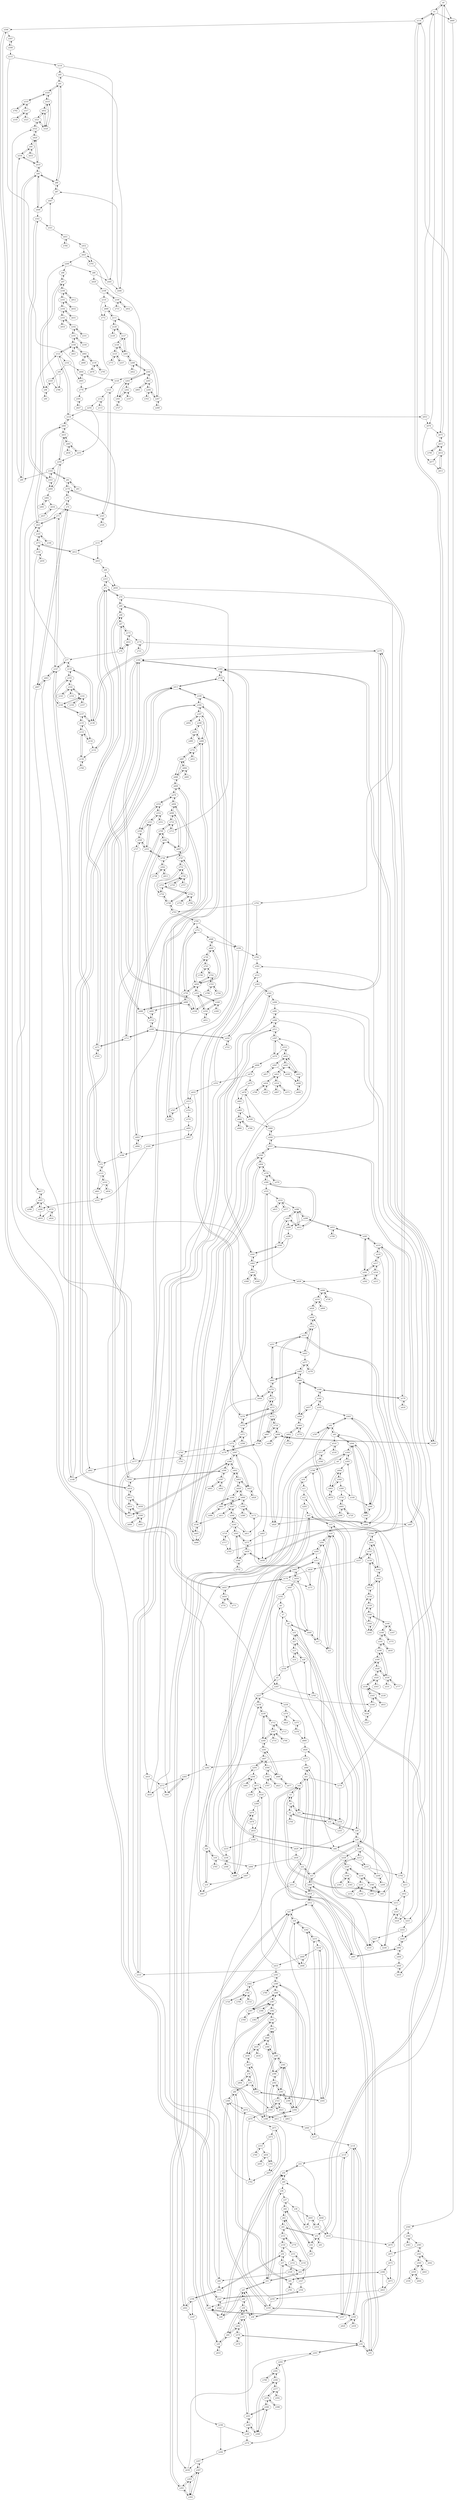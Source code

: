 digraph mapgraph {
n0[p="3296703.653714923,2.5725070548573785E7"]
n1[p="3296883.3554785643,2.5724671468889512E7"]
n2[p="3306973.2481387644,2.5713402739979204E7"]
n3[p="3306063.5123458686,2.5711995564865947E7"]
n4[p="3307314.4780007666,2.5712933633024536E7"]
n5[p="3307984.0267038755,2.5717805260717306E7"]
n6[p="3307831.059173716,2.571763304440282E7"]
n7[p="3307807.903538417,2.571760106334372E7"]
n8[p="3305658.218559538,2.5715375682066876E7"]
n9[p="3301159.359295247,2.571322170650377E7"]
n10[p="3302066.7795246136,2.5713775914329547E7"]
n11[p="3302150.2099802825,2.571381940021027E7"]
n12[p="3302328.648709271,2.5714040576619647E7"]
n13[p="3307047.486508906,2.5714518657873783E7"]
n14[p="3306379.200840449,2.5715607435467783E7"]
n15[p="3303026.405186291,2.5716407875305176E7"]
n16[p="3304161.031315957,2.5717535763163373E7"]
n17[p="3304754.096253988,2.5716674958781503E7"]
n18[p="3306354.080484579,2.571788902735499E7"]
n19[p="3305391.156899086,2.5718386411109485E7"]
n20[p="3305986.3970634625,2.5717536699845742E7"]
n21[p="3305216.437105464,2.5717062606785953E7"]
n22[p="3304873.1021857075,2.572277661580283E7"]
n23[p="3303283.6432438884,2.572119229070022E7"]
n24[p="3303341.813006504,2.572374725316764E7"]
n25[p="3302485.7561863475,2.5722555270583306E7"]
n26[p="3301134.73011952,2.5720706256328836E7"]
n27[p="3306698.046921661,2.5714169295542665E7"]
n28[p="3308380.5494162287,2.5715827682383932E7"]
n29[p="3305452.0632367823,2.5712884528219987E7"]
n30[p="3306410.4258638076,2.5713864893168285E7"]
n31[p="3308129.5563633023,2.5711699469923384E7"]
n32[p="3306668.0147643643,2.571383224527698E7"]
n33[p="3306438.6336377175,2.5714201274614763E7"]
n34[p="3301775.018519842,2.571820817137985E7"]
n35[p="3302909.574480917,2.5721688633628532E7"]
n36[p="3298618.5545855854,2.5723695060734194E7"]
n37[p="3298512.6701805345,2.5723694391600758E7"]
n38[p="3298493.303649193,2.572380051626596E7"]
n39[p="3298592.1711950623,2.5723852307317857E7"]
n40[p="3298630.062234643,2.572381670932864E7"]
n41[p="3308330.3087044884,2.5708686295751605E7"]
n42[p="3306941.3915980794,2.5710719143408887E7"]
n43[p="3305907.948577812,2.571222168453087E7"]
n44[p="3304532.714346808,2.5714247838317692E7"]
n45[p="3303826.3973015863,2.571524548846397E7"]
n46[p="3299889.6586263343,2.5721086438687295E7"]
n47[p="3299509.4150272827,2.5721790204489067E7"]
n48[p="3300686.212480631,2.572340291784433E7"]
n49[p="3301469.785145442,2.572318491575099E7"]
n50[p="3299843.768367287,2.5723572207970135E7"]
n51[p="3299136.539130372,2.5722619907578073E7"]
n52[p="3300128.863355836,2.572493591573556E7"]
n53[p="3297346.3278473667,2.572336986283683E7"]
n54[p="3297541.115858249,2.5723779237785857E7"]
n55[p="3297718.8529013186,2.5724274265682153E7"]
n56[p="3297575.9896483812,2.5720957302182652E7"]
n57[p="3298194.034605098,2.5720864564961962E7"]
n58[p="3298979.6421590713,2.5720638142272137E7"]
n59[p="3299704.624049715,2.572041252342295E7"]
n60[p="3300593.098759291,2.5719989791654713E7"]
n61[p="3297403.1644067382,2.5722867750337847E7"]
n62[p="3298135.8648424824,2.5722849282534454E7"]
n63[p="3298414.3639834,2.5721683682221122E7"]
n64[p="3298387.770087102,2.5723412820967827E7"]
n65[p="3296620.7846079883,2.5723430218351256E7"]
n66[p="3286920.8889811025,2.5703862294749107E7"]
n67[p="3290962.038520977,2.570761130092395E7"]
n68[p="3290027.673552353,2.5706918820002377E7"]
n69[p="3287935.5969873555,2.570608520543217E7"]
n70[p="3286791.0770862424,2.5705569336628318E7"]
n71[p="3286692.911226291,2.5705527462634444E7"]
n72[p="3286120.1951798885,2.5705254011518817E7"]
n73[p="3290960.073800406,2.571022865219113E7"]
n74[p="3291997.656767591,2.5710566750826545E7"]
n75[p="3292426.8078751387,2.571071312262284E7"]
n76[p="3290921.2705691312,2.570776689626678E7"]
n77[p="3290400.8301236313,2.5709000436335955E7"]
n78[p="3304574.0436473875,2.5726406188345082E7"]
n79[p="3304435.6711843256,2.5726466279510923E7"]
n80[p="3302485.405343388,2.5726624336987562E7"]
n81[p="3298748.5769862207,2.572735092539834E7"]
n82[p="3291382.488723139,2.571397006232641E7"]
n83[p="3290190.7453597337,2.5713772167855285E7"]
n84[p="3296590.9629564662,2.5719018283613905E7"]
n85[p="3292269.4197236947,2.5719488646598898E7"]
n86[p="3291369.437365061,2.5720244848801658E7"]
n87[p="3291855.7057063463,2.5718642397553325E7"]
n88[p="3292947.5991635974,2.571877902227263E7"]
n89[p="3293131.4408741556,2.571569962863262E7"]
n90[p="3292907.6030662623,2.5717459624321055E7"]
n91[p="3292955.1773715136,2.5719644810671974E7"]
n92[p="3295614.35649557,2.5714551306170825E7"]
n93[p="3296332.5320328074,2.5714892508790553E7"]
n94[p="3295244.708353882,2.5716465948456187E7"]
n95[p="3289827.061548351,2.5718380790929053E7"]
n96[p="3290716.7291239877,2.5720772764634218E7"]
n97[p="3289507.934792771,2.5719112891152788E7"]
n98[p="3289569.1218048343,2.5718930366993893E7"]
n99[p="3288190.659818607,2.571760427482999E7"]
n100[p="3286210.6424947395,2.571363903438083E7"]
n101[p="3286402.6237619487,2.571439957203584E7"]
n102[p="3286453.074979464,2.5714757900760204E7"]
n103[p="3286306.2822853844,2.571717581068611E7"]
n104[p="3286991.4785844693,2.5720831110014357E7"]
n105[p="3287079.8910101573,2.5721339627404857E7"]
n106[p="3287157.0062925634,2.5722869222409397E7"]
n107[p="3284351.946666122,2.57281621086121E7"]
n108[p="3291790.098072999,2.572079551397236E7"]
n109[p="3290956.565370815,2.5721538485742047E7"]
n110[p="3292803.262370232,2.5722002848173525E7"]
n111[p="3291208.961795578,2.5724122237178124E7"]
n112[p="3289135.900918962,2.571761029636724E7"]
n113[p="3289237.2243655445,2.5716975629951753E7"]
n114[p="3296982.7843731674,2.572450873299822E7"]
n115[p="3293667.5990842227,2.572269980061405E7"]
n116[p="3292183.9543788624,2.5720016153750144E7"]
n117[p="3303098.327992902,2.572385444855103E7"]
n118[p="3302299.2480693003,2.572418794662983E7"]
n119[p="3302191.609449454,2.5724225686105892E7"]
n120[p="3289871.4782669703,2.5718258485239264E7"]
n121[p="3289855.5499966284,2.5718243096686974E7"]
n122[p="3286525.629303402,2.5713466697254267E7"]
n123[p="3285612.1044065477,2.570502792037612E7"]
n124[p="3286620.637576721,2.5713402873780962E7"]
n125[p="3291955.6257810933,2.5726370321043402E7"]
n126[p="3291499.670271472,2.572581933262367E7"]
n127[p="3290942.1106409007,2.5725087411159147E7"]
n128[p="3290988.8429230503,2.5724632123161312E7"]
n129[p="3290972.9146527085,2.5724261016702574E7"]
n130[p="3283554.1999457646,2.5714839120476842E7"]
n131[p="3286342.208604395,2.5712778959728073E7"]
n132[p="3286653.546646283,2.5705893091901746E7"]
n133[p="3286550.188310538,2.5707118964291755E7"]
n134[p="3286902.574978638,2.5706048013484854E7"]
n135[p="3286816.6184536633,2.5707256095657334E7"]
n136[p="3286299.4057633867,2.570697982647364E7"]
n137[p="3287123.956885818,2.5707459184490576E7"]
n138[p="3287458.2400572305,2.57076226728817E7"]
n139[p="3287645.660365971,2.570771739469141E7"]
n140[p="3287017.6514692167,2.5707815595157158E7"]
n141[p="3286927.8356716917,2.5708132807936214E7"]
n142[p="3287436.1369508076,2.5708380451907657E7"]
n143[p="3287367.2313936446,2.570860267685965E7"]
n144[p="3284919.6105739144,2.570957640997844E7"]
n145[p="3289105.377581522,2.5709831820421774E7"]
n146[p="3288787.2331862277,2.571035254563367E7"]
n147[p="3291163.07153653,2.570925838615845E7"]
n148[p="3291621.974127007,2.5708094009143393E7"]
n149[p="3298211.5767530515,2.571439957203584E7"]
n150[p="3297523.854384662,2.5721473716191556E7"]
n151[p="3296814.449921401,2.5721635506388523E7"]
n152[p="3296739.439696749,2.572164126072188E7"]
n153[p="3297425.4780189353,2.572255446763975E7"]
n154[p="3296863.567935672,2.572220318095246E7"]
n155[p="3298863.092128064,2.5698189301324245E7"]
n156[p="3299537.271958234,2.5698160274347316E7"]
n157[p="3300208.715213322,2.5698290026390117E7"]
n158[p="3300813.9193177363,2.56985571560399E7"]
n159[p="3301387.0563756903,2.5698855989637703E7"]
n160[p="3301932.897851428,2.569914733388705E7"]
n161[p="3298779.872178171,2.5699020522702612E7"]
n162[p="3299435.597668692,2.5699125128532037E7"]
n163[p="3300078.833149871,2.5699225454002123E7"]
n164[p="3301321.5890795263,2.5699421824916262E7"]
n165[p="3300716.1744693364,2.5699327384866334E7"]
n166[p="3302137.158622205,2.5698671392148282E7"]
n167[p="3300425.0449818913,2.5697565960380528E7"]
n168[p="3302233.57026736,2.56957304895515E7"]
n169[p="3302710.4360173424,2.569905583718042E7"]
n170[p="3296973.171276089,2.569955211499524E7"]
n171[p="3297688.540069654,2.569950462730252E7"]
n172[p="3298056.504165138,2.5699571511388507E7"]
n173[p="3291121.4615615825,2.5707716056811605E7"]
n174[p="3291986.499961492,2.570574954232528E7"]
n175[p="3292215.881088139,2.570503567970176E7"]
n176[p="3293310.300614695,2.5708591973650627E7"]
n177[p="3292670.29288874,2.5708439051778108E7"]
n178[p="3291885.808032236,2.57123801026464E7"]
n179[p="3293298.231616903,2.5712795952361416E7"]
n180[p="3294740.3365159077,2.571260047049345E7"]
n181[p="3296146.7256016782,2.5712713397648327E7"]
n182[p="3295341.6111791804,2.5699838513466697E7"]
n183[p="3293444.322625064,2.570514618331995E7"]
n184[p="3292437.192826727,2.5704147110217255E7"]
n185[p="3286919.696115041,2.5703597012334377E7"]
n186[p="3286664.9841267485,2.57039528629656E7"]
n187[p="3294221.93095957,2.569676271702599E7"]
n188[p="3295186.5385912666,2.569649492724977E7"]
n189[p="3299042.5132173384,2.5695836025465194E7"]
n190[p="3299897.798182985,2.5695462169746082E7"]
n191[p="3300798.3418903532,2.569531851351657E7"]
n192[p="3307726.297466135,2.5717973061745346E7"]
n193[p="3296737.334638995,2.5713011638839234E7"]
n194[p="3292406.809826471,2.569792939672382E7"]
n195[p="3299996.1745487116,2.5719283506289564E7"]
n196[p="3297891.4676371864,2.571729744492252E7"]
n197[p="3298078.677440152,2.571730360023752E7"]
n198[p="3298337.739881137,2.571747768888751E7"]
n199[p="3298878.529218264,2.5717997817123584E7"]
n200[p="3299596.9152612775,2.571882425168612E7"]
n201[p="3299945.51282542,2.5719225296360124E7"]
n202[p="3300569.3116066656,2.571996222521304E7"]
n203[p="3301379.1974934074,2.5716875539856635E7"]
n204[p="3300039.9597500046,2.5717429650534965E7"]
n205[p="3302685.1753242887,2.5714465403725766E7"]
n206[p="3299672.4868346634,2.571652040881687E7"]
n207[p="3300300.355394234,2.5716092622122325E7"]
n208[p="3302874.209510642,2.5713229600781925E7"]
n209[p="3303222.175557458,2.571338668377116E7"]
n210[p="3303114.8877805714,2.571275567849083E7"]
n211[p="3302496.912992446,2.5712174319743346E7"]
n212[p="3303217.123418847,2.5711551757540498E7"]
n213[p="3303729.5646448806,2.571208427323954E7"]
n214[p="3298514.7752382895,2.5709500951068763E7"]
n215[p="3300325.1249071457,2.5710393219135437E7"]
n216[p="3301965.456078031,2.5709876239749864E7"]
n217[p="3302936.6595573584,2.5709570121732038E7"]
n218[p="3302996.7940405444,2.570955112320467E7"]
n219[p="3304702.8030133694,2.5709013414073147E7"]
n220[p="3305041.2261316995,2.570890678265286E7"]
n221[p="3304829.9485017406,2.5709195102713943E7"]
n222[p="3305036.314330272,2.5709127404225644E7"]
n223[p="3303588.315269554,2.571103209139097E7"]
n224[p="3302668.685705212,2.5710160952436052E7"]
n225[p="3304174.5036855866,2.57116146422929E7"]
n226[p="3303857.06097621,2.5711299282670274E7"]
n227[p="3305461.325490902,2.5709474326407153E7"]
n228[p="3305114.1312985965,2.5710587890422147E7"]
n229[p="3305441.3976108264,2.571108239871384E7"]
n230[p="3305729.6501860074,2.571139187003505E7"]
n231[p="3305773.154712933,2.5711452480055872E7"]
n232[p="3305825.6408196115,2.571153075137321E7"]
n233[p="3303555.68687436,2.5724106177853554E7"]
n234[p="3303800.2945854305,2.5723933540409233E7"]
n235[p="3307859.4072848107,2.5718406081745543E7"]
n236[p="3308154.6767191724,2.5718180472014043E7"]
n237[p="3308101.3485893924,2.571794282005511E7"]
n238[p="3308405.950446466,2.571807676678234E7"]
n239[p="3308984.981666133,2.5718336900015783E7"]
n240[p="3309706.2446214105,2.5718658455289274E7"]
n241[p="3309855.633553387,2.571872509494345E7"]
n242[p="3303515.6907770247,2.572403310798567E7"]
n243[p="3309627.304955618,2.5704930527553678E7"]
n244[p="3302505.5437292396,2.569958502198371E7"]
n245[p="3298692.5122813596,2.5705325584943235E7"]
n246[p="3298676.724348201,2.570512156748272E7"]
n247[p="3298560.805834521,2.5703957545226026E7"]
n248[p="3298534.4224439976,2.570366550671382E7"]
n249[p="3290693.7839944637,2.57045299879986E7"]
n250[p="3291385.4358039955,2.570475982296596E7"]
n251[p="3295474.440323488,2.570805547795542E7"]
n252[p="3296812.4150322382,2.570844145999329E7"]
n253[p="3296047.8580558095,2.570683881600406E7"]
n254[p="3286951.412318542,2.571415257009391E7"]
n255[p="3287603.138199331,2.5714283028728414E7"]
n256[p="3290045.70688045,2.571480673961998E7"]
n257[p="3290930.8134976183,2.5727701441810913E7"]
n258[p="3308155.308236499,2.5717637460199043E7"]
n259[p="3302025.871235585,2.5724886800258994E7"]
n260[p="3289849.5856663235,2.5725810499723163E7"]
n261[p="3291048.0652145436,2.5725929208670817E7"]
n262[p="3286650.459228243,2.5725886248582512E7"]
n263[p="3287618.505120938,2.5726706644828103E7"]
n264[p="3288109.965938018,2.5725994384943366E7"]
n265[p="3288336.04914085,2.572558673338144E7"]
n266[p="3288700.434638151,2.5725158341138102E7"]
n267[p="3289841.7267840407,2.5724121969522677E7"]
n268[p="3289642.868994834,2.572330616174458E7"]
n269[p="3291262.3600939494,2.572008132304518E7"]
n270[p="3307978.2728793467,2.5703308587715387E7"]
n271[p="3290178.6061933497,2.5706368694515456E7"]
n272[p="3293372.3296498605,2.570682209277489E7"]
n273[p="3294358.408870653,2.5707178900690638E7"]
n274[p="3293894.243635789,2.5708660072853457E7"]
n275[p="3294210.70398488,2.57075354433362E7"]
n276[p="3294649.819032465,2.5705766131446447E7"]
n277[p="3296698.6015763124,2.570966886066257E7"]
n278[p="3296857.2527624085,2.5709735890850145E7"]
n279[p="3288090.669575269,2.570068193281735E7"]
n280[p="3307796.536226543,2.5706239057278894E7"]
n281[p="3307593.18764746,2.570636347691181E7"]
n282[p="3306898.4484198885,2.5704884640610293E7"]
n283[p="3304832.6149082296,2.5701354938526765E7"]
n284[p="3306787.5118762273,2.5704883169018004E7"]
n285[p="3304221.306136328,2.5708335364835046E7"]
n286[p="3302887.8222174537,2.570620253414952E7"]
n287[p="3304168.890198241,2.57049378855219E7"]
n288[p="3303304.342978474,2.570690062510295E7"]
n289[p="3304599.4446776244,2.570588439597084E7"]
n290[p="3305021.0175772565,2.570555836644156E7"]
n291[p="3302860.9476467883,2.570933652057476E7"]
n292[p="3302606.516332863,2.570909489292577E7"]
n293[p="3308637.506799459,2.571954565245615E7"]
n294[p="3307488.4259398784,2.5722367515932232E7"]
n295[p="3305055.4703558376,2.571845090941165E7"]
n296[p="3285379.7761990447,2.5708821022776596E7"]
n297[p="3285124.4326934256,2.570926922328836E7"]
n298[p="3285302.520579455,2.5707329544694625E7"]
n299[p="3297045.0940827006,2.571279702276371E7"]
n300[p="3298298.9366498627,2.571338802178832E7"]
n301[p="3300254.675640962,2.5715703642852288E7"]
n302[p="3300209.0660562813,2.5715712741751283E7"]
n303[p="3299394.8297168473,2.571577335651378E7"]
n304[p="3298140.074957991,2.5715183402414028E7"]
n305[p="3298209.752369664,2.5714431417437024E7"]
n306[p="3299262.491752682,2.5712469480635032E7"]
n307[p="3307926.4884585864,2.5703422030985087E7"]
n308[p="3308105.488536309,2.571841625160092E7"]
n309[p="3305733.298952781,2.5721759960708693E7"]
n310[p="3306379.130671857,2.5725213345392033E7"]
n311[p="3305517.24985858,2.571731296702258E7"]
n312[p="3302895.1197510026,2.572198705711029E7"]
n313[p="3304157.5930549586,2.5723381773343317E7"]
n314[p="3297861.08463693,2.5724529744101934E7"]
n315[p="3287326.182767432,2.570387313082038E7"]
n316[p="3304281.3002823303,2.5725746260489218E7"]
n317[p="3292994.752457298,2.5720643227405112E7"]
n318[p="3292961.632881961,2.5720422693647802E7"]
n319[p="3293385.1705021625,2.5720593714288276E7"]
n320[p="3293412.6765901553,2.571969847126517E7"]
n321[p="3291699.8612639233,2.5717570286609747E7"]
n322[p="3291833.111419782,2.571718089550032E7"]
n323[p="3291687.301085988,2.57163903463246E7"]
n324[p="3291361.087302635,2.57151399154594E7"]
n325[p="3289967.539069167,2.5717973463183828E7"]
n326[p="3290334.169961406,2.571801307179461E7"]
n327[p="3296508.935872633,2.572170950983757E7"]
n328[p="3296519.3909928137,2.5721415503953755E7"]
n329[p="3289685.952510209,2.57187122487388E7"]
n330[p="3286787.077476509,2.571441041017452E7"]
n331[p="3285235.299068495,2.571541582404129E7"]
n332[p="3289618.9415050237,2.571818435260069E7"]
n333[p="3285109.697289144,2.570479460598964E7"]
n334[p="3287618.645458122,2.570846085950832E7"]
n335[p="3287533.109944698,2.5708075947645698E7"]
n336[p="3286762.237795006,2.5708061230874155E7"]
n337[p="3286857.1057311418,2.5708334695887655E7"]
n338[p="3292708.113759729,2.5703139894793473E7"]
n339[p="3292807.332148557,2.5702702178528063E7"]
n340[p="3305402.173368001,2.57117303771839E7"]
n341[p="3305310.1823441302,2.5711620796974633E7"]
n342[p="3305876.0218685353,2.5711354139327195E7"]
n343[p="3305250.609209678,2.571158266471837E7"]
n344[p="3305107.8161253324,2.5711422643326495E7"]
n345[p="3304964.952872395,2.571154720843353E7"]
n346[p="3307657.0410660123,2.5718736067745615E7"]
n347[p="3307934.9788581966,2.57179504473825E7"]
n348[p="3292876.4482114958,2.570014832310686E7"]
n349[p="3293794.60423541,2.5699874229774427E7"]
n350[p="3292540.7616682476,2.570051886627966E7"]
n351[p="3292687.764868102,2.5699357482598417E7"]
n352[p="3304090.371543999,2.570018256814783E7"]
n353[p="3285923.8634599866,2.5706122798756897E7"]
n354[p="3309010.2423591865,2.571243576317323E7"]
n355[p="3308929.478310006,2.571300106857659E7"]
n356[p="3308068.158845463,2.571739419049653E7"]
n357[p="3302171.9622437456,2.572418058609674E7"]
n358[p="3302240.937969501,2.5724426963746987E7"]
n359[p="3302214.7650847537,2.5724805298106793E7"]
n360[p="3302245.0077478266,2.57249646891277E7"]
n361[p="3287300.5010628277,2.572633017110648E7"]
n362[p="3303748.790839038,2.5700521809231773E7"]
n363[p="3304328.2430702555,2.5700975962130565E7"]
n364[p="3296295.9040278797,2.571474104132824E7"]
n365[p="3296486.411754661,2.571483604295657E7"]
n366[p="3296587.033515325,2.5714770077019826E7"]
n367[p="3296699.3032622305,2.57039881805969E7"]
n368[p="3296320.533203607,2.5702598502353486E7"]
n369[p="3297931.814577481,2.5700968604690082E7"]
n370[p="3295664.59720731,2.5706173904314097E7"]
n371[p="3295961.059507733,2.5705002903247375E7"]
n372[p="3296342.0749612944,2.5704066307558525E7"]
n373[p="3309166.928824712,2.5712127490191113E7"]
n374[p="3308206.040128382,2.571761805746069E7"]
n375[p="3308275.9280458307,2.5717589020271853E7"]
n376[p="3309153.0354435327,2.571365669629064E7"]
n377[p="3301102.3823986924,2.570695735039745E7"]
n378[p="3301243.9124483853,2.570346978960113E7"]
n379[p="3301742.6006304226,2.570297160371622E7"]
n380[p="3297491.155820876,2.5700764870863684E7"]
n381[p="3304586.6739939144,2.572617211447168E7"]
n382[p="3304353.8546062685,2.572533365902408E7"]
n383[p="3304264.3896517027,2.5725330447088342E7"]
n384[p="3304812.8975339294,2.5725507906817924E7"]
n385[p="3304728.625055158,2.5725472441592596E7"]
n386[p="3304395.7452555825,2.57253434286631E7"]
n387[p="3304106.4401515247,2.5724718710566174E7"]
n388[p="3304275.756963577,2.5724420539981145E7"]
n389[p="3304661.7543871575,2.572397917552615E7"]
n390[p="3305014.3515610336,2.5724323380614012E7"]
n391[p="3305373.8954254994,2.572458287412606E7"]
n392[p="3305472.2717912253,2.5724635870372318E7"]
n393[p="3305117.3590538194,2.5723083342325505E7"]
n394[p="3304632.7045901455,2.572478027201851E7"]
n395[p="3304930.7105995887,2.572500831764852E7"]
n396[p="3305020.105385563,2.5725062920263045E7"]
n397[p="3303902.740729482,2.5724250979598947E7"]
n398[p="3304060.128880926,2.572479178134112E7"]
n399[p="3301539.9537372575,2.570395741144715E7"]
n400[p="3297832.385682877,2.570228372930217E7"]
n401[p="3297518.100560133,2.5702266338578135E7"]
n402[p="3297040.6032928242,2.5702324664412636E7"]
n403[p="3297272.440320185,2.5703686911224797E7"]
n404[p="3300320.634117269,2.5702051898023408E7"]
n405[p="3299595.3013836658,2.5702574824080274E7"]
n406[p="3303079.6631474793,2.5721673511764072E7"]
n407[p="3309410.3436697223,2.5720282317946605E7"]
n408[p="3303736.51133547,2.5723585322958063E7"]
n409[p="3303859.236202556,2.572389111718186E7"]
n410[p="3294706.8660976114,2.5696887650362678E7"]
n411[p="3298873.126236694,2.5704006106979005E7"]
n412[p="3302023.415334871,2.570474671244734E7"]
n413[p="3293045.7650235486,2.5702714485906243E7"]
n414[p="3293757.835893298,2.5701522689586665E7"]
n415[p="3294228.5969757927,2.5701246449077465E7"]
n416[p="3294850.571373651,2.5701017297587156E7"]
n417[p="3295600.1824400225,2.570050722824328E7"]
n418[p="3293361.5938553126,2.571435340961715E7"]
n419[p="3293883.6481784247,2.5717218897810724E7"]
n420[p="3295171.943524169,2.571847686933047E7"]
n421[p="3310216.931632648,2.570458630951739E7"]
n422[p="3309743.995323808,2.5704030053423878E7"]
n423[p="3310817.0134298597,2.5708977290482357E7"]
n424[p="3312297.5005485886,2.570775217957757E7"]
n425[p="3312354.968625286,2.5707701741499793E7"]
n426[p="3297149.434778731,2.5708732185853295E7"]
n427[p="3297047.1991404546,2.5703909786188293E7"]
n428[p="3297733.7286427836,2.570360557412718E7"]
n429[p="3307537.403616966,2.571867464684445E7"]
n430[p="3306843.5064124963,2.5719751462824825E7"]
n431[p="3294427.8757765503,2.5694698147608902E7"]
n432[p="3302338.4723121254,2.5710623346091166E7"]
n433[p="3304887.346409846,2.5723011612061135E7"]
n434[p="3305097.782016703,2.5726590878550872E7"]
n435[p="3304772.8312680023,2.5726187371400606E7"]
n436[p="3304614.180081906,2.5726232339215674E7"]
n437[p="3304501.6296606334,2.5726303404498074E7"]
n438[p="3310924.722218298,2.5703076484581746E7"]
n439[p="3302858.70225185,2.572413762736856E7"]
n440[p="3303238.033659208,2.5724191827638596E7"]
n441[p="3304976.5306900446,2.570105943570581E7"]
n442[p="3297906.9748959783,2.5717168183465697E7"]
n443[p="3296617.9076957237,2.5708641342219554E7"]
n444[p="3293440.8843640652,2.5708593846712053E7"]
n445[p="3291706.6676173294,2.5719554350538127E7"]
n446[p="3291797.4657751396,2.571907341556876E7"]
n447[p="3291952.3980258694,2.5717603204334535E7"]
n448[p="3291972.11540017,2.5717437010168444E7"]
n449[p="3305095.9576333156,2.5716168491463285E7"]
n450[p="3305742.7015440846,2.5716674289733108E7"]
n451[p="3291635.095653677,2.5718195325295422E7"]
n452[p="3291570.9615607574,2.5719055618111305E7"]
n453[p="3304207.132080781,2.5708315296416953E7"]
n454[p="3296747.719590584,2.5700125047192693E7"]
n455[p="3296600.926896504,2.569962314595828E7"]
n456[p="3296478.131860826,2.5710828855624866E7"]
n457[p="3296367.6864973074,2.5711979107672043E7"]
n458[p="3296438.9076180006,2.570686918540115E7"]
n459[p="3297396.6387276994,2.570763471378069E7"]
n460[p="3302769.307465877,2.569592965698961E7"]
n461[p="3305525.7402581894,2.5705267389721952E7"]
n462[p="3305496.7606297694,2.5705217890386555E7"]
n463[p="3291792.5539737125,2.5709438068722766E7"]
n464[p="3296580.9288478363,2.571073894510979E7"]
n465[p="3296463.0456135855,2.5709527040573746E7"]
n466[p="3295671.1228863485,2.57106946588831E7"]
n467[p="3305208.9290661397,2.5718611620239086E7"]
n468[p="3302891.190309861,2.568242026859615E7"]
n469[p="3302754.080881452,2.569713765164615E7"]
n470[p="3306876.134807691,2.5723309641214103E7"]
n471[p="3306759.4444395006,2.5723756754872367E7"]
n472[p="3306548.8684954606,2.5724563201290023E7"]
n473[p="3307103.060033624,2.5723301344017908E7"]
n474[p="3304263.1266170503,2.5700315936732367E7"]
n475[p="3302864.10523342,2.5699064130735293E7"]
n476[p="3302776.6049994254,2.569907362819483E7"]
n477[p="3311266.3730918504,2.5719356034609325E7"]
n478[p="3305887.178674634,2.572169385268005E7"]
n479[p="3305923.5260051955,2.5721761834216725E7"]
n480[p="3306247.775067977,2.5721889902023952E7"]
n481[p="3307955.0470754555,2.5722510841057267E7"]
n482[p="3289959.3293439243,2.5716332407061927E7"]
n483[p="3290826.6833073637,2.5716432094745524E7"]
n484[p="3289957.99614068,2.5716063719543636E7"]
n485[p="3287728.880315865,2.5713618161221974E7"]
n486[p="3297529.7485463745,2.5702556496836208E7"]
n487[p="3298343.3533684826,2.569958769734948E7"]
n488[p="3294063.209604882,2.5695405991287835E7"]
n489[p="3296774.6643298413,2.5688693478067208E7"]
n490[p="3308499.695685133,2.5708823698589765E7"]
n491[p="3308310.380824412,2.5708392492971864E7"]
n492[p="3308207.092657259,2.570791807702829E7"]
n493[p="3297072.8808450596,2.570638488246832E7"]
n494[p="3308095.5947648636,2.5707376771540694E7"]
n495[p="3305558.087979017,2.571720230524944E7"]
n496[p="3305958.2594581437,2.5718910562356032E7"]
n497[p="3305569.1746165236,2.5718536148984615E7"]
n498[p="3293422.92120456,2.570579569755381E7"]
n499[p="3292457.331212578,2.57056153579234E7"]
n500[p="3299301.786164099,2.5700406632904615E7"]
n501[p="3294233.9297887706,2.572321101172051E7"]
n502[p="3305642.290289196,2.5723315529547647E7"]
n503[p="3305924.368028297,2.5723326637087643E7"]
n504[p="3307619.641206574,2.5723473042703047E7"]
n505[p="3303789.6991280667,2.5724461223844044E7"]
n506[p="3296366.283125471,2.572419343357335E7"]
n507[p="3293766.3964615,2.5722785448218156E7"]
n508[p="3293729.628119388,2.572275373182427E7"]
n509[p="3293434.007842067,2.5705397024678044E7"]
n510[p="3307858.705598892,2.5706256583038166E7"]
n511[p="3307873.3708345816,2.570618607868155E7"]
n512[p="3303777.4897930906,2.5700544282689463E7"]
n513[p="3292353.7623710576,2.5697216170206733E7"]
n514[p="3310829.5736077954,2.5709012076161966E7"]
n515[p="3309122.0910945414,2.570340651278822E7"]
n516[p="3296306.148642285,2.571582273150192E7"]
n517[p="3296598.260490015,2.5716859482639007E7"]
n518[p="3295691.682283751,2.5716138116952714E7"]
n519[p="3293521.648413245,2.5719704493030746E7"]
n520[p="3293958.0970543413,2.571973045353876E7"]
n521[p="3294410.4739657803,2.5719755209704682E7"]
n522[p="3295077.145756625,2.5718970377736624E7"]
n523[p="3293276.1285104807,2.572124608661767E7"]
n524[p="3305092.729878092,2.5722751992106993E7"]
n525[p="3293791.4466487784,2.569499843165973E7"]
n526[p="3299012.972240184,2.569618701074005E7"]
n527[p="3299860.4684921387,2.5696515927699797E7"]
n528[p="3298993.395203067,2.569567725351438E7"]
n529[p="3298146.249794071,2.569540117599405E7"]
n530[p="3299038.3732704213,2.569360884580455E7"]
n531[p="3299043.425409032,2.5692011447096087E7"]
n532[p="3301388.9509276696,2.5706687504410982E7"]
n533[p="3305873.2151248627,2.5709820715595327E7"]
n534[p="3294102.012836157,2.571639436059447E7"]
n535[p="3300328.7736739195,2.570505748608834E7"]
n536[p="3300291.4439830733,2.5704193799224593E7"]
n537[p="3298157.897780312,2.569892956127283E7"]
n538[p="3297239.671587806,2.569539863458918E7"]
n539[p="3297301.700622972,2.5694256485570196E7"]
n540[p="3304511.5936006713,2.570461146023791E7"]
n541[p="3304971.1277084746,2.5704134133623365E7"]
n542[p="3305850.1296581556,2.5703275946063016E7"]
n543[p="3298129.409332035,2.569498853362937E7"]
n544[p="3296130.586825561,2.5696205202110816E7"]
n545[p="3296448.801389447,2.5695545634989563E7"]
n546[p="3296408.875460704,2.57169374939984E7"]
n547[p="3296463.326287953,2.5722749315618973E7"]
n548[p="3295467.2831271226,2.5722661660708096E7"]
n549[p="3286463.109088094,2.57027044527173E7"]
n550[p="3287163.81264597,2.570248131506657E7"]
n551[p="3287106.2042320888,2.5701686561728016E7"]
n552[p="3286989.0928523475,2.5702009491599314E7"]
n553[p="3286875.9810823402,2.570242405926793E7"]
n554[p="3287372.002857888,2.5702267408776395E7"]
n555[p="3286488.4399497397,2.5702376034005966E7"]
n556[p="3296471.9570247466,2.572252569550326E7"]
n557[p="3299899.9734093314,2.569984587075666E7"]
n558[p="3297385.1310786414,2.5726529716581006E7"]
n559[p="3297473.8943472886,2.572635439489827E7"]
n560[p="3297365.133029974,2.572627730706735E7"]
n561[p="3297441.055446319,2.572612353322605E7"]
n562[p="3284246.763946989,2.5701136087032646E7"]
n563[p="3296289.799360391,2.5714637342554238E7"]
n564[p="3296572.9997969614,2.571500677868809E7"]
n565[p="3298074.32698746,2.570687025568857E7"]
n566[p="3297754.0073658186,2.570772568954689E7"]
n567[p="3310528.6906860876,2.5703279558048178E7"]
n568[p="3305932.858427907,2.57049812306637E7"]
n569[p="3306114.735417894,2.5706366553960055E7"]
n570[p="3285325.6060461625,2.5710331004745197E7"]
n571[p="3314241.942396405,2.5711352132375367E7"]
n572[p="3287517.111505764,2.570967474754206E7"]
n573[p="3304677.7528260914,2.5700979707737006E7"]
n574[p="3299959.7570495587,2.5717246596694306E7"]
n575[p="3297523.503541703,2.5707451157249793E7"]
n576[p="3300179.033898984,2.5718523971894708E7"]
n577[p="3300109.286318719,2.571842735815566E7"]
n578[p="3300923.8033325206,2.5718408356581446E7"]
n579[p="3301323.623968689,2.5718869614951618E7"]
n580[p="3300086.4815263785,2.5719098439071283E7"]
n581[p="3304650.3169066915,2.571804090488946E7"]
n582[p="3297230.479502279,2.572521374688315E7"]
n583[p="3296988.6785348803,2.5725076437095065E7"]
n584[p="3297195.1847005947,2.572492520936094E7"]
n585[p="3297409.9707601443,2.5725335666484017E7"]
n586[p="3298036.4359478788,2.572573060218728E7"]
n587[p="3300267.7269990398,2.5715990794123016E7"]
n588[p="3300214.2585320757,2.5718504568844914E7"]
n589[p="3299757.039987802,2.571862272683311E7"]
n590[p="3299937.934617504,2.571833609713355E7"]
n591[p="3299869.0992289325,2.5717703563372653E7"]
n592[p="3300081.9205679107,2.5718343724515256E7"]
n593[p="3310529.3923720056,2.572145805910087E7"]
n594[p="3310573.1775732986,2.5721231633977983E7"]
n595[p="3293911.2946036,2.5702711007733878E7"]
n596[p="3295430.86562797,2.570277428375003E7"]
n597[p="3295390.939699227,2.5703445308288597E7"]
n598[p="3295268.2850007326,2.57046906583263E7"]
n599[p="3295003.609072402,2.5701473327379774E7"]
n600[p="3295113.212412819,2.5701726024887748E7"]
n601[p="3294634.0310993064,2.5701668101005353E7"]
n602[p="3295596.463504656,2.570347273271046E7"]
n603[p="3294807.1370153166,2.570338845282321E7"]
n604[p="3290510.1527896808,2.571895579187724E7"]
n605[p="3293058.8163816263,2.5722137607684977E7"]
n606[p="3304632.2134100026,2.5700601001456685E7"]
n607[p="3292223.3189588715,2.5709583902358074E7"]
n608[p="3311815.0914798523,2.570444369979735E7"]
n609[p="3311982.513739926,2.5704413197953813E7"]
n610[p="3304507.664159529,2.5701012749347694E7"]
n611[p="3303031.106481943,2.572444088190885E7"]
n612[p="3286834.9324561274,2.571228095747192E7"]
n613[p="3296258.0831568907,2.5725385317682896E7"]
n614[p="3296399.4728694004,2.5725466285367128E7"]
n615[p="3296499.7437871057,2.5725527579990488E7"]
n616[p="3297571.148015546,2.5724820956146423E7"]
n617[p="3284331.317100128,2.5709596880232364E7"]
n618[p="3303090.11826766,2.5722015293675687E7"]
n619[p="3307989.920865588,2.570697822103932E7"]
n620[p="3308021.777406273,2.570702745437962E7"]
n621[p="3290322.4518065727,2.5710067831959896E7"]
n622[p="3291087.9911432867,2.5707809842264026E7"]
n623[p="3305760.3840292227,2.5724765149307556E7"]
n624[p="3308231.651664395,2.5717438080660664E7"]
n625[p="3291527.9482139735,2.57193810582399E7"]
n626[p="3298458.359690469,2.5709546841847297E7"]
n627[p="3296048.700078911,2.572417148580262E7"]
n628[p="3300745.2944349404,2.5707291147826888E7"]
n629[p="3291618.185023049,2.5720568556289155E7"]
n630[p="3304661.543881382,2.5700748550786655E7"]
n631[p="3285072.9991156245,2.5723492982803185E7"]
n632[p="3286877.3142855847,2.572167832934875E7"]
n633[p="3295607.479973572,2.5716268981703214E7"]
n634[p="3289959.5398497,2.571637415543907E7"]
n635[p="3290026.621023476,2.57140147525891E7"]
n636[p="3287631.135467465,2.5713335303936742E7"]
n637[p="3290311.8563492084,2.571677130183542E7"]
n638[p="3300981.1310720346,2.5715579737406228E7"]
n639[p="3297547.3608629205,2.5699163787258264E7"]
n640[p="3304763.288339515,2.5726130626352906E7"]
n641[p="3304682.875133294,2.572611858142103E7"]
n642[p="3297627.4232261823,2.5726262050113574E7"]
n643[p="3297321.417997272,2.572624612399965E7"]
n644[p="3297714.151605667,2.572673769432175E7"]
n645[p="3298350.8614078066,2.5724004870388627E7"]
n646[p="3298180.5622354695,2.5725020094678476E7"]
n647[p="3307605.817993987,2.571798135814115E7"]
n648[p="3292350.5346158342,2.5698449608444173E7"]
n649[p="3292435.8596234825,2.569862524287231E7"]
n650[p="3292574.6530980947,2.569896434062535E7"]
n651[p="3292272.647478918,2.5700739588123467E7"]
n652[p="3293961.675652524,2.571945104417597E7"]
n653[p="3296545.704214745,2.572444998224735E7"]
n654[p="3297781.4432852184,2.571908157831433E7"]
n655[p="3306516.0997630823,2.5725391340068538E7"]
n656[p="3306556.4467033767,2.5725248810450993E7"]
n657[p="3306931.778501001,2.5723825809564315E7"]
n658[p="3294106.854468992,2.5700958839361493E7"]
n659[p="3283915.708530801,2.570985924801473E7"]
n660[p="3302717.0318649737,2.5699136364975624E7"]
n661[p="3302809.23339462,2.5698893979342517E7"]
n662[p="3296820.20374593,2.5710889465027865E7"]
n663[p="3299333.2216932327,2.5713038532807734E7"]
n664[p="3299152.2568949386,2.571332941666711E7"]
n665[p="3297227.602590014,2.5712883324015528E7"]
n666[p="3298511.196640107,2.5702368275053903E7"]
n667[p="3293358.9976174156,2.570707508232666E7"]
n668[p="3292798.982086131,2.572222793822677E7"]
n669[p="3297133.5766769806,2.572487984112143E7"]
n670[p="3297383.5873696217,2.5725064258563086E7"]
n671[p="3297814.562860556,2.5725377555497922E7"]
n672[p="3297963.320275206,2.5725460396804255E7"]
n673[p="3298210.73472995,2.5725552606417395E7"]
n674[p="3302332.157138862,2.5724754576795287E7"]
n675[p="3296530.3372931373,2.572545062714453E7"]
n676[p="3296691.1637055795,2.5724899647899877E7"]
n677[p="3296553.4929284365,2.5725060377493024E7"]
n678[p="3285068.929337299,2.5718001965323195E7"]
n679[p="3299946.986365848,2.5713617893617425E7"]
n680[p="3310726.6362836007,2.5719113426415134E7"]
n681[p="3295212.220295871,2.5709001640455775E7"]
n682[p="3285149.9038922554,2.5714149894022595E7"]
n683[p="3290135.73318375,2.571078282998576E7"]
n684[p="3290161.9762370894,2.5695908523003075E7"]
n685[p="3289935.9632028495,2.5696414938347638E7"]
n686[p="3288702.4695273135,2.5698760079125997E7"]
n687[p="3290840.0855084,2.5696495462292984E7"]
n688[p="3292313.696105131,2.5703876742844593E7"]
n689[p="3292116.171519168,2.570305427764716E7"]
n690[p="3299498.7494013268,2.5708439453147296E7"]
n691[p="3290829.2795452606,2.5698256852642953E7"]
n692[p="3292477.188924062,2.5697050572418995E7"]
n693[p="3290626.0011347695,2.569827437586981E7"]
n694[p="3288285.8785977014,2.5700841120467775E7"]
n695[p="3291188.542735359,2.5702694018202763E7"]
n696[p="3289744.6836215584,2.5701883476487063E7"]
n697[p="3288868.207741183,2.570132778270133E7"]
n698[p="3288828.1414752565,2.5701302365931008E7"]
n699[p="3287463.0816900656,2.5700170662642892E7"]
n700[p="3292300.504409869,2.5697970061078798E7"]
n701[p="3292256.298197025,2.5697252553632125E7"]
n702[p="3290263.931200998,2.5699083928258438E7"]
n703[p="3290995.5791078648,2.5698584711800862E7"]
n704[p="3298410.153867891,2.569897290170009E7"]
n705[p="3289284.0969848777,2.570579783808709E7"]
n706[p="3310058.8417952866,2.5717415600328345E7"]
n707[p="3309989.234552205,2.571766903984297E7"]
n708[p="3310261.7693628194,2.5706457260067686E7"]
n709[p="3289127.34035076,2.5703013341996003E7"]
n710[p="3290981.89623246,2.5703467916713446E7"]
n711[p="3290354.5890216245,2.5705753689605102E7"]
n712[p="3309293.302458573,2.5717367829652514E7"]
n713[p="3309477.284506315,2.5716792176185906E7"]
n714[p="3310562.301441567,2.571823386355765E7"]
n715[p="3287134.5523431823,2.5704779622530602E7"]
n716[p="3288176.555931652,2.5702432620878898E7"]
n717[p="3298287.5693379887,2.5707200038989685E7"]
n718[p="3297399.164797005,2.5711244827457394E7"]
n719[p="3298934.1729115737,2.570703788971283E7"]
n720[p="3297813.7910060463,2.5711644345328484E7"]
n721[p="3290841.9098917875,2.5705094008460578E7"]
n722[p="3291963.62500056,2.5704410388574313E7"]
n723[p="3305553.5270205485,2.5724456406016618E7"]
n724[p="3305560.263205363,2.5723575152150836E7"]
n725[p="3305490.6559622814,2.5723667224789854E7"]
n726[p="3305275.940071324,2.5723426471222058E7"]
n727[p="3287216.8601013827,2.572644660600401E7"]
n728[p="3300198.8214418762,2.5709468305756796E7"]
n729[p="3293392.6083728955,2.5706462879034996E7"]
n730[p="3292541.814197125,2.5698604776683994E7"]
n731[p="3291389.9265938713,2.569540465370618E7"]
n732[p="3298121.1996067925,2.5707918478393685E7"]
n733[p="3291452.7976521384,2.572187076543618E7"]
n734[p="3297319.242770926,2.5713070243623264E7"]
n735[p="3292089.4372856864,2.569733321256132E7"]
n736[p="3286493.9130999013,2.570233483130753E7"]
n737[p="3286480.9319104147,2.5703195278455667E7"]
n738[p="3283344.325687642,2.5700290921737626E7"]
n739[p="3292988.3671154426,2.5703545106494043E7"]
n740[p="3294091.2770416085,2.5703637680861924E7"]
n741[p="3294024.5467107915,2.570442925155356E7"]
n742[p="3293508.0357064325,2.569883859999281E7"]
n743[p="3294166.006591893,2.5698851709109224E7"]
n744[p="3294413.491215228,2.56990392500744E7"]
n745[p="3293445.0944795744,2.5697747878899015E7"]
n746[p="3293941.326760898,2.5697674041310463E7"]
n747[p="3290068.8625157494,2.569994499361337E7"]
n748[p="3290380.6215691883,2.5699604418388534E7"]
n749[p="3293350.4370492143,2.5707222916524988E7"]
n750[p="3292104.874375886,2.5699174622407828E7"]
n751[p="3292237.4930144185,2.5698682762265656E7"]
n752[p="3290664.9447032274,2.570050562299707E7"]
n753[p="3290887.7299822434,2.570145245881777E7"]
n754[p="3290774.127032093,2.5700237948844936E7"]
n755[p="3290834.051009504,2.5702276371687483E7"]
n756[p="3291043.2235817076,2.570154462835944E7"]
n757[p="3290071.809596605,2.57019323039646E7"]
n758[p="3290396.339333755,2.570116083486593E7"]
n759[p="3289767.2077395315,2.570058267486751E7"]
n760[p="3306347.9056484993,2.572533285604013E7"]
n761[p="3306724.149637817,2.57246207477009E7"]
n762[p="3307049.0302179256,2.5723375617350888E7"]
n763[p="3289495.5851206114,2.5725128095513284E7"]
n764[p="3306372.6049928186,2.5712985413887534E7"]
n765[p="3307246.4144667047,2.571838145999812E7"]
n766[p="3305028.5957851717,2.56942239830218E7"]
n767[p="3290167.5195558425,2.569143204536593E7"]
n768[p="3286040.7643339527,2.5708129730789587E7"]
n769[p="3303795.1722782278,2.5724226489073742E7"]
n770[p="3309018.4520844286,2.5711871533939924E7"]
n771[p="3296179.353996873,2.5700542811212797E7"]
n772[p="3293055.9394693617,2.5722290835135717E7"]
n773[p="3293104.2154605314,2.5723186120180085E7"]
n774[p="3297209.709599101,2.570050843217797E7"]
n775[p="3302342.8929334097,2.568233976516525E7"]
n776[p="3297068.9514039177,2.570983864387046E7"]
n777[p="3298124.006350465,2.569490787812372E7"]
n778[p="3293718.7519876566,2.5722863066474084E7"]
n779[p="3296767.1562905163,2.572254175436828E7"]
n780[p="3304392.306994584,2.572363015482807E7"]
n781[p="3305784.4518562155,2.5729546541206535E7"]
n782[p="3294734.793197154,2.5697015526747264E7"]
n783[p="3307808.464887152,2.5718228377206173E7"]
n784[p="3290506.0830113553,2.5718027791218035E7"]
n785[p="3305794.556133437,2.5723605932231102E7"]
n786[p="3290142.118525605,2.571868187282927E7"]
n787[p="3294245.08659487,2.5715853774877507E7"]
n788[p="3293957.1848626477,2.5699240435954615E7"]
n789[p="3300050.695544552,2.5717811148464046E7"]
n790[p="3295232.6393560898,2.5728208684086543E7"]
n791[p="3291299.8301219796,2.5719229177020192E7"]
n792[p="3293832.4952749913,2.572252422344086E7"]
n793[p="3299095.7711785263,2.570775110927305E7"]
n794[p="3302849.299660547,2.571248071979354E7"]
n795[p="3278990.925914186,2.5716756315127105E7"]
n796[p="3291863.7750944057,2.57023799134824E7"]
n797[p="3311889.8210301367,2.5721529921169043E7"]
n798[p="3301784.771954105,2.5713599428906646E7"]
n799[p="3305301.270932969,2.5707376771540694E7"]
n800[p="3309064.6230178443,2.5713569189611003E7"]
n801[p="3285518.148662106,2.570523661985959E7"]
n802[p="3292280.716866977,2.5708315697785236E7"]
n803[p="3306308.260394123,2.5725249747264165E7"]
n804[p="3305624.5376354665,2.5727552615937494E7"]
n805[p="3287148.235218587,2.572519835639284E7"]
n806[p="3291996.393732938,2.5697044954409048E7"]
n807[p="3311829.8970527262,2.5717933453163274E7"]
n808[p="3277034.064225618,2.5715178585395828E7"]
n809[p="3299431.527890367,2.5710418907678317E7"]
n810[p="3301820.8386102975,2.5720217282232683E7"]
n811[p="3299324.1699448884,2.5705689741260443E7"]
n812[p="3282137.8469199557,2.5724431380086422E7"]
n813[p="3282803.1855075564,2.5703384439498454E7"]
n814[p="3305842.7619560147,2.572157849837423E7"]
n815[p="3302258.409948863,2.5708423799751043E7"]
n816[p="3288164.7676082267,2.5717582329677533E7"]
n817[p="3311464.8098695064,2.5701811639975287E7"]
n818[p="3299117.5234419894,2.569192424219973E7"]
n819[p="3285667.6779312664,2.5711628958618864E7"]
n820[p="3296826.7294249684,2.571269560224011E7"]
n821[p="3285554.0749811158,2.571168635775749E7"]
n822[p="3290002.2725221156,2.572451943929211E7"]
n823[p="3308443.5608116793,2.572712541296031E7"]
n824[p="3283378.9889719994,2.5710095794845004E7"]
n825[p="3298610.4851975264,2.572568041535199E7"]
n826[p="3309167.560342038,2.5713219699484106E7"]
n827[p="3290485.1026024027,2.5698681692136865E7"]
n828[p="3297655.9818430515,2.5705171200513594E7"]
n829[p="3297632.0543532427,2.572502143297748E7"]
n830[p="3287199.7389649795,2.5703233806253444E7"]
n831[p="3287366.67004491,2.5698682494733453E7"]
n832[p="3291233.8716456727,2.572327805834487E7"]
n833[p="3298620.870149115,2.5688439235274967E7"]
n834[p="3278315.623386548,2.5701892573109753E7"]
n835[p="3286196.1175962333,2.5712548823791035E7"]
n0 -> n675[d="4.2", s="50000.0"]
n0 -> n1[d="4.4"]
n0 -> n669[d="4.8"]
n1 -> n114[d="1.9", s="50000.0"]
n1 -> n669[d="3.3"]
n1 -> n676[d="3.1"]
n1 -> n0[d="4.4"]
n2 -> n4[d="5.8", s="30000.0"]
n2 -> n32[d="5.3", s="30000.0"]
n2 -> n764[d="7.9"]
n3 -> n4[d="15.6"]
n3 -> n42[d="15.5", s="30000.0"]
n3 -> n43[d="2.7", s="30000.0"]
n4 -> n3[d="15.6"]
n4 -> n31[d="14.8", s="30000.0"]
n4 -> n2[d="5.8", s="30000.0"]
n5 -> n347[d="1.5", s="50000.0"]
n5 -> n6[d="2.3"]
n6 -> n7[d="0.4", s="30000.0"]
n7 -> n8[d="31.0"]
n8 -> n44[d="15.9", s="30000.0"]
n8 -> n33[d="14.1", s="30000.0"]
n8 -> n449[d="9.7"]
n9 -> n798[d="7.3", s="30000.0"]
n10 -> n11[d="0.9", s="30000.0"]
n10 -> n301[d="27.0"]
n11 -> n12[d="2.8", s="30000.0"]
n11 -> n794[d="15.1", s="30000.0"]
n12 -> n205[d="5.6", s="30000.0"]
n13 -> n27[d="4.9", s="30000.0"]
n13 -> n14[d="12.8"]
n13 -> n28[d="18.7"]
n14 -> n13[d="12.8"]
n15 -> n45[d="14.1", s="30000.0"]
n15 -> n16[d="16.0"]
n15 -> n34[d="21.9"]
n16 -> n17[d="10.5"]
n16 -> n581[d="7.0"]
n16 -> n15[d="16.0"]
n16 -> n23[d="38.2"]
n17 -> n21[d="6.0", s="30000.0"]
n17 -> n449[d="6.1", s="30000.0"]
n17 -> n16[d="10.5"]
n18 -> n496[d="11.0", s="30000.0"]
n18 -> n20[d="5.1"]
n18 -> n765[d="10.2"]
n19 -> n20[d="10.4", s="30000.0"]
n19 -> n467[d="2.9", s="30000.0"]
n20 -> n19[d="10.4", s="30000.0"]
n20 -> n495[d="5.4", s="30000.0"]
n20 -> n18[d="5.1"]
n21 -> n311[d="3.9", s="30000.0"]
n21 -> n581[d="11.3"]
n22 -> n23[d="22.4", s="30000.0"]
n22 -> n313[d="9.4"]
n23 -> n22[d="22.4", s="30000.0"]
n23 -> n406[d="5.2"]
n23 -> n16[d="38.2"]
n24 -> n242[d="3.4", s="50000.0"]
n24 -> n117[d="2.7"]
n24 -> n25[d="14.7"]
n25 -> n312[d="7.0", s="30000.0"]
n25 -> n24[d="14.7"]
n25 -> n26[d="22.9"]
n25 -> n49[d="12.0"]
n26 -> n60[d="9.0", s="30000.0"]
n26 -> n25[d="22.9"]
n26 -> n810[d="8.6"]
n27 -> n13[d="4.9", s="30000.0"]
n27 -> n32[d="3.4"]
n27 -> n33[d="2.6"]
n28 -> n356[d="16.0", s="50000.0"]
n28 -> n13[d="18.7"]
n29 -> n30[d="13.7", s="30000.0"]
n29 -> n43[d="8.0", s="30000.0"]
n29 -> n225[d="18.0"]
n29 -> n44[d="16.4"]
n30 -> n29[d="13.7", s="30000.0"]
n30 -> n32[d="2.6"]
n30 -> n33[d="3.4"]
n31 -> n4[d="14.8", s="30000.0"]
n31 -> n354[d="11.5"]
n31 -> n42[d="15.4"]
n32 -> n2[d="5.3", s="30000.0"]
n32 -> n27[d="3.4"]
n32 -> n30[d="2.6"]
n33 -> n27[d="2.6"]
n33 -> n30[d="3.4"]
n34 -> n203[d="13.9", s="30000.0"]
n34 -> n579[d="8.0", s="30000.0"]
n34 -> n15[d="21.9"]
n34 -> n35[d="36.7"]
n35 -> n312[d="3.0"]
n35 -> n406[d="1.9"]
n35 -> n34[d="36.7"]
n36 -> n51[d="11.9"]
n36 -> n37[d="1.2"]
n37 -> n64[d="3.1", s="30000.0"]
n37 -> n38[d="1.1"]
n38 -> n645[d="2.5", s="30000.0"]
n38 -> n39[d="1.3"]
n39 -> n40[d="0.5"]
n40 -> n50[d="12.4", s="30000.0"]
n40 -> n36[d="1.3"]
n41 -> n42[d="24.6", s="30000.0"]
n41 -> n770[d="32.6"]
n41 -> n491[d="3.0"]
n41 -> n490[d="3.8"]
n42 -> n41[d="24.6", s="30000.0"]
n42 -> n3[d="15.5", s="30000.0"]
n42 -> n533[d="14.0", s="30000.0"]
n42 -> n31[d="15.4"]
n43 -> n3[d="2.7", s="30000.0"]
n43 -> n29[d="8.0", s="30000.0"]
n43 -> n340[d="7.1"]
n44 -> n45[d="12.2", s="30000.0"]
n44 -> n29[d="16.4"]
n44 -> n210[d="20.6"]
n45 -> n15[d="14.1", s="30000.0"]
n45 -> n44[d="12.2", s="30000.0"]
n45 -> n449[d="15.7"]
n46 -> n59[d="7.1"]
n46 -> n49[d="26.3"]
n46 -> n47[d="8.0"]
n47 -> n48[d="20.0", s="30000.0"]
n47 -> n51[d="9.1", s="30000.0"]
n47 -> n46[d="8.0"]
n47 -> n58[d="12.9"]
n48 -> n47[d="20.0", s="30000.0"]
n48 -> n50[d="8.6", s="30000.0"]
n48 -> n49[d="8.2"]
n49 -> n357[d="12.2", s="30000.0"]
n49 -> n48[d="8.2"]
n49 -> n25[d="12.0"]
n50 -> n48[d="8.6", s="30000.0"]
n50 -> n40[d="12.4", s="30000.0"]
n50 -> n51[d="11.9", s="30000.0"]
n50 -> n52[d="13.9"]
n51 -> n50[d="11.9", s="30000.0"]
n51 -> n63[d="11.8", s="30000.0"]
n51 -> n47[d="9.1", s="30000.0"]
n51 -> n36[d="11.9"]
n52 -> n50[d="13.9"]
n52 -> n646[d="19.7"]
n53 -> n54[d="4.5", s="30000.0"]
n53 -> n65[d="7.3", s="30000.0"]
n53 -> n61[d="5.1", s="30000.0"]
n53 -> n114[d="12.0"]
n54 -> n53[d="4.5", s="30000.0"]
n54 -> n55[d="5.3", s="30000.0"]
n54 -> n64[d="10.7"]
n55 -> n54[d="5.3", s="30000.0"]
n56 -> n57[d="6.3", s="30000.0"]
n56 -> n150[d="5.2", s="30000.0"]
n56 -> n654[d="18.9"]
n57 -> n56[d="6.3", s="30000.0"]
n57 -> n58[d="8.2", s="30000.0"]
n57 -> n63[d="8.5"]
n58 -> n57[d="8.2", s="30000.0"]
n58 -> n59[d="7.6"]
n58 -> n47[d="12.9"]
n59 -> n46[d="7.1"]
n59 -> n60[d="10.1"]
n59 -> n195[d="12.8"]
n59 -> n58[d="7.6"]
n60 -> n26[d="9.0", s="30000.0"]
n60 -> n202[d="0.4", s="30000.0"]
n60 -> n59[d="10.1"]
n61 -> n62[d="7.3", s="30000.0"]
n61 -> n53[d="5.1", s="30000.0"]
n61 -> n153[d="3.1", s="30000.0"]
n62 -> n61[d="7.3", s="30000.0"]
n62 -> n63[d="12.0", s="30000.0"]
n62 -> n64[d="6.2", s="30000.0"]
n63 -> n51[d="11.8", s="30000.0"]
n63 -> n62[d="12.0", s="30000.0"]
n63 -> n57[d="8.5"]
n64 -> n62[d="6.2", s="30000.0"]
n64 -> n37[d="3.1", s="30000.0"]
n64 -> n54[d="10.7"]
n65 -> n53[d="7.3", s="30000.0"]
n66 -> n830[d="6.9", s="90000.0"]
n66 -> n315[d="5.6"]
n67 -> n173[d="2.4"]
n67 -> n76[d="1.7"]
n67 -> n68[d="11.7"]
n68 -> n271[d="5.7", s="30000.0"]
n68 -> n69[d="22.6"]
n68 -> n67[d="11.7"]
n69 -> n138[d="16.1", s="30000.0"]
n69 -> n68[d="22.6"]
n69 -> n70[d="12.6"]
n70 -> n71[d="1.1", s="30000.0"]
n70 -> n715[d="8.6"]
n70 -> n69[d="12.6"]
n71 -> n70[d="1.1", s="30000.0"]
n71 -> n72[d="6.4", s="70000.0"]
n71 -> n132[d="3.7", s="30000.0"]
n71 -> n315[d="17.8"]
n72 -> n71[d="6.4", s="70000.0"]
n72 -> n123[d="5.6", s="50000.0"]
n73 -> n147[d="9.9"]
n73 -> n74[d="10.9"]
n73 -> n621[d="6.6"]
n74 -> n607[d="10.1", s="30000.0"]
n74 -> n75[d="4.5"]
n74 -> n73[d="10.9"]
n75 -> n74[d="4.5"]
n75 -> n178[d="17.5"]
n75 -> n444[d="23.6"]
n76 -> n622[d="2.1"]
n76 -> n67[d="1.7"]
n76 -> n77[d="13.6"]
n77 -> n147[d="8.1"]
n77 -> n621[d="10.7"]
n77 -> n139[d="30.4"]
n78 -> n437[d="1.3", s="30000.0"]
n78 -> n79[d="1.5"]
n78 -> n804[d="15.7"]
n79 -> n78[d="1.5"]
n79 -> n316[d="7.4"]
n79 -> n80[d="19.8"]
n80 -> n360[d="16.8"]
n80 -> n79[d="19.8"]
n80 -> n81[d="38.6"]
n81 -> n586[d="17.7", s="50000.0"]
n81 -> n80[d="38.6"]
n81 -> n781[d="79.4"]
n82 -> n83[d="12.1", s="30000.0"]
n82 -> n324[d="11.7", s="30000.0"]
n82 -> n178[d="17.2"]
n83 -> n82[d="12.1", s="30000.0"]
n84 -> n654[d="11.9"]
n84 -> n522[d="15.2"]
n85 -> n91[d="7.0", s="30000.0"]
n85 -> n446[d="7.0"]
n86 -> n445[d="7.7"]
n86 -> n629[d="4.1"]
n87 -> n447[d="10.4", s="30000.0"]
n87 -> n88[d="11.0"]
n88 -> n90[d="13.2"]
n88 -> n91[d="8.7"]
n88 -> n87[d="11.0"]
n89 -> n534[d="14.9"]
n89 -> n90[d="17.8"]
n90 -> n448[d="9.4", s="30000.0"]
n90 -> n88[d="13.2"]
n90 -> n89[d="17.8"]
n90 -> n419[d="11.8"]
n91 -> n85[d="7.0", s="30000.0"]
n91 -> n320[d="4.6", s="30000.0"]
n91 -> n88[d="8.7"]
n92 -> n93[d="8.0"]
n92 -> n563[d="9.4"]
n92 -> n364[d="7.7"]
n92 -> n787[d="19.2"]
n93 -> n564[d="2.7"]
n93 -> n92[d="8.0"]
n93 -> n516[d="9.4"]
n94 -> n534[d="11.5"]
n94 -> n633[d="4.6"]
n94 -> n420[d="20.2"]
n95 -> n786[d="4.4"]
n95 -> n329[d="3.8"]
n96 -> n97[d="20.5"]
n97 -> n98[d="1.9"]
n97 -> n96[d="20.5"]
n97 -> n106[d="45.1"]
n98 -> n329[d="2.5"]
n98 -> n99[d="19.1"]
n98 -> n97[d="1.9"]
n99 -> n98[d="19.1"]
n100 -> n682[d="11.8"]
n100 -> n122[d="3.6"]
n100 -> n101[d="7.9"]
n100 -> n821[d="20.8"]
n101 -> n102[d="3.6"]
n101 -> n330[d="4.6"]
n101 -> n100[d="7.9"]
n102 -> n101[d="3.6"]
n102 -> n331[d="13.8"]
n102 -> n103[d="24.6"]
n103 -> n102[d="24.6"]
n103 -> n104[d="37.3"]
n103 -> n816[d="19.7"]
n104 -> n105[d="5.2"]
n104 -> n103[d="37.3"]
n104 -> n631[d="32.9"]
n105 -> n632[d="4.0"]
n105 -> n104[d="5.2"]
n105 -> n106[d="15.4"]
n106 -> n105[d="15.4"]
n106 -> n812[d="63.8"]
n106 -> n97[d="45.1"]
n107 -> n262[d="36.5"]
n108 -> n110[d="15.8"]
n108 -> n109[d="12.6"]
n109 -> n733[d="6.0"]
n109 -> n108[d="12.6"]
n109 -> n832[d="22.3"]
n110 -> n772[d="3.8"]
n110 -> n668[d="2.3"]
n111 -> n128[d="6.0"]
n111 -> n668[d="24.9"]
n111 -> n267[d="18.0"]
n112 -> n113[d="6.4", s="30000.0"]
n112 -> n254[d="41.6"]
n113 -> n112[d="6.4", s="30000.0"]
n114 -> n1[d="1.9", s="50000.0"]
n114 -> n53[d="12.0"]
n114 -> n506[d="6.9"]
n115 -> n605[d="8.3"]
n115 -> n116[d="30.8"]
n116 -> n445[d="6.7"]
n116 -> n85[d="6.8"]
n117 -> n118[d="8.7", s="50000.0"]
n118 -> n119[d="1.1", s="50000.0"]
n118 -> n357[d="1.3"]
n118 -> n358[d="2.9"]
n119 -> n357[d="0.5", s="30000.0"]
n119 -> n52[d="21.8"]
n120 -> n121[d="0.2"]
n121 -> n112[d="9.6"]
n121 -> n325[d="3.0"]
n122 -> n124[d="1.1", s="30000.0"]
n122 -> n100[d="3.6"]
n122 -> n332[d="57.4"]
n123 -> n801[d="2.3"]
n123 -> n72[d="5.6", s="50000.0"]
n123 -> n333[d="5.5", s="50000.0"]
n124 -> n122[d="1.1", s="30000.0"]
n124 -> n131[d="6.8"]
n124 -> n683[d="44.3"]
n125 -> n126[d="7.2"]
n125 -> n257[d="16.8"]
n125 -> n773[d="42.2"]
n126 -> n125[d="7.2"]
n126 -> n127[d="9.3"]
n126 -> n261[d="5.4"]
n127 -> n128[d="4.6"]
n127 -> n261[d="9.8"]
n127 -> n126[d="9.3"]
n128 -> n127[d="4.6"]
n128 -> n129[d="3.7"]
n128 -> n111[d="6.0"]
n129 -> n128[d="3.7"]
n130 -> n682[d="17.4"]
n130 -> n795[d="49.5"]
n130 -> n678[d="35.1"]
n131 -> n835[d="2.7", s="90000.0"]
n131 -> n612[d="7.4"]
n132 -> n71[d="3.7", s="30000.0"]
n132 -> n136[d="11.4"]
n133 -> n134[d="11.3", s="30000.0"]
n133 -> n136[d="2.9", s="30000.0"]
n133 -> n135[d="3.0", s="30000.0"]
n134 -> n133[d="11.3", s="30000.0"]
n134 -> n132[d="2.9", s="30000.0"]
n135 -> n133[d="3.0", s="30000.0"]
n135 -> n137[d="3.7", s="30000.0"]
n135 -> n134[d="14.3"]
n136 -> n133[d="2.9", s="30000.0"]
n136 -> n768[d="11.8"]
n137 -> n135[d="3.7", s="30000.0"]
n137 -> n138[d="3.7", s="30000.0"]
n137 -> n140[d="3.7", s="30000.0"]
n138 -> n137[d="3.7", s="30000.0"]
n138 -> n139[d="2.1", s="30000.0"]
n138 -> n69[d="16.1", s="30000.0"]
n139 -> n138[d="2.1", s="30000.0"]
n139 -> n335[d="3.8", s="30000.0"]
n139 -> n77[d="30.4"]
n140 -> n137[d="3.7", s="30000.0"]
n140 -> n141[d="3.3", s="30000.0"]
n140 -> n335[d="5.8", s="30000.0"]
n141 -> n140[d="3.3", s="30000.0"]
n141 -> n142[d="5.7", s="30000.0"]
n141 -> n336[d="1.8", s="30000.0"]
n141 -> n337[d="2.1", s="30000.0"]
n142 -> n141[d="5.7", s="30000.0"]
n142 -> n143[d="2.3", s="30000.0"]
n142 -> n334[d="2.0", s="30000.0"]
n142 -> n335[d="3.2", s="30000.0"]
n143 -> n142[d="2.3", s="30000.0"]
n144 -> n659[d="10.5"]
n144 -> n617[d="5.9"]
n144 -> n572[d="26.0"]
n145 -> n146[d="6.1", s="30000.0"]
n145 -> n621[d="12.4"]
n145 -> n572[d="16.0"]
n146 -> n145[d="6.1", s="30000.0"]
n147 -> n463[d="6.6", s="30000.0"]
n147 -> n77[d="8.1"]
n147 -> n73[d="9.9"]
n147 -> n148[d="12.5"]
n148 -> n622[d="6.1"]
n148 -> n147[d="12.5"]
n149 -> n305[d="0.3", s="30000.0"]
n149 -> n366[d="17.1"]
n150 -> n151[d="7.3", s="30000.0"]
n150 -> n153[d="10.9", s="30000.0"]
n150 -> n56[d="5.2", s="30000.0"]
n151 -> n152[d="0.8", s="30000.0"]
n151 -> n154[d="5.7"]
n152 -> n327[d="2.4", s="30000.0"]
n152 -> n328[d="3.2", s="30000.0"]
n153 -> n61[d="3.1", s="30000.0"]
n153 -> n150[d="10.9", s="30000.0"]
n153 -> n779[d="6.6"]
n154 -> n151[d="5.7"]
n155 -> n156[d="6.8"]
n155 -> n537[d="14.8"]
n155 -> n161[d="8.4"]
n156 -> n155[d="6.8"]
n156 -> n162[d="9.7"]
n156 -> n157[d="6.9"]
n157 -> n158[d="6.6"]
n157 -> n163[d="9.4"]
n157 -> n156[d="6.9"]
n158 -> n157[d="6.6"]
n158 -> n159[d="6.5"]
n159 -> n158[d="6.5"]
n159 -> n160[d="6.2"]
n160 -> n159[d="6.2"]
n160 -> n166[d="5.2"]
n160 -> n164[d="7.5"]
n161 -> n162[d="6.6"]
n161 -> n155[d="8.4"]
n161 -> n704[d="3.8"]
n162 -> n156[d="9.7"]
n162 -> n161[d="6.6"]
n162 -> n163[d="6.5"]
n163 -> n157[d="9.4"]
n163 -> n162[d="6.5"]
n163 -> n165[d="6.5"]
n164 -> n159[d="5.7"]
n164 -> n165[d="6.1"]
n164 -> n160[d="7.5"]
n165 -> n158[d="7.8"]
n165 -> n163[d="6.5"]
n165 -> n164[d="6.1"]
n166 -> n167[d="20.4"]
n166 -> n160[d="5.2"]
n166 -> n168[d="29.5"]
n167 -> n166[d="20.4"]
n168 -> n166[d="29.5"]
n168 -> n191[d="16.9"]
n168 -> n775[d="135.5"]
n169 -> n660[d="0.8", s="30000.0"]
n170 -> n455[d="3.8"]
n170 -> n171[d="7.2"]
n171 -> n172[d="3.7", s="50000.0"]
n172 -> n487[d="2.9", s="50000.0"]
n172 -> n369[d="14.0", s="30000.0"]
n173 -> n622[d="1.0"]
n173 -> n67[d="2.4"]
n173 -> n174[d="21.6"]
n174 -> n721[d="13.2"]
n174 -> n175[d="7.5"]
n175 -> n250[d="8.8", s="30000.0"]
n175 -> n509[d="12.7"]
n175 -> n184[d="9.2"]
n176 -> n749[d="13.7", s="30000.0"]
n176 -> n177[d="6.6"]
n177 -> n802[d="4.1", s="30000.0"]
n178 -> n179[d="14.7"]
n178 -> n75[d="17.5"]
n178 -> n82[d="17.2"]
n179 -> n178[d="14.7"]
n179 -> n418[d="16.0"]
n179 -> n180[d="14.8"]
n180 -> n181[d="14.3"]
n180 -> n179[d="14.8"]
n180 -> n466[d="28.3"]
n181 -> n457[d="7.7", s="30000.0"]
n181 -> n193[d="6.6", s="30000.0"]
n181 -> n180[d="14.3"]
n182 -> n417[d="7.2", s="30000.0"]
n182 -> n455[d="12.8"]
n182 -> n339[d="40.3"]
n182 -> n187[d="35.2"]
n183 -> n509[d="2.5"]
n183 -> n184[d="14.2"]
n183 -> n739[d="17.7"]
n183 -> n276[d="13.8"]
n184 -> n183[d="14.2"]
n184 -> n688[d="3.0"]
n184 -> n338[d="10.5"]
n185 -> n186[d="4.4"]
n185 -> n353[d="27.2"]
n186 -> n72[d="14.1"]
n187 -> n692[d="17.7"]
n187 -> n188[d="10.0"]
n187 -> n488[d="13.7"]
n187 -> n182[d="35.2"]
n188 -> n544[d="9.9"]
n188 -> n431[d="21.0"]
n189 -> n528[d="1.7"]
n189 -> n526[d="3.5"]
n189 -> n190[d="9.3"]
n190 -> n191[d="9.1"]
n190 -> n189[d="9.3"]
n190 -> n530[d="24.4"]
n191 -> n190[d="9.1"]
n191 -> n818[d="39.1"]
n191 -> n168[d="16.9"]
n192 -> n347[d="2.1"]
n192 -> n6[d="3.6"]
n193 -> n563[d="16.9", s="30000.0"]
n193 -> n820[d="3.3", s="30000.0"]
n193 -> n181[d="6.6", s="30000.0"]
n194 -> n513[d="7.2"]
n194 -> n782[d="25.0"]
n195 -> n201[d="0.8", s="30000.0"]
n195 -> n202[d="8.9", s="30000.0"]
n195 -> n59[d="12.8"]
n196 -> n197[d="1.9", s="30000.0"]
n196 -> n442[d="1.3", s="30000.0"]
n196 -> n654[d="17.9"]
n197 -> n198[d="3.1", s="30000.0"]
n198 -> n199[d="7.5", s="30000.0"]
n198 -> n206[d="16.4"]
n199 -> n200[d="11.0"]
n199 -> n574[d="13.2"]
n200 -> n201[d="5.3", s="30000.0"]
n200 -> n589[d="2.6", s="30000.0"]
n200 -> n199[d="11.0"]
n201 -> n200[d="5.3", s="30000.0"]
n201 -> n195[d="0.8", s="30000.0"]
n201 -> n580[d="1.9", s="30000.0"]
n202 -> n195[d="8.9", s="30000.0"]
n202 -> n60[d="0.4", s="30000.0"]
n202 -> n579[d="13.3"]
n203 -> n34[d="13.9", s="30000.0"]
n203 -> n204[d="14.5"]
n204 -> n574[d="2.0", s="30000.0"]
n204 -> n591[d="3.6"]
n205 -> n45[d="13.8"]
n205 -> n638[d="21.5"]
n206 -> n207[d="7.6", s="30000.0"]
n207 -> n638[d="8.5", s="30000.0"]
n207 -> n587[d="1.1"]
n208 -> n209[d="3.9"]
n208 -> n12[d="9.8"]
n209 -> n208[d="3.9"]
n210 -> n794[d="3.8", s="30000.0"]
n210 -> n208[d="5.3"]
n211 -> n798[d="15.9", s="30000.0"]
n211 -> n432[d="20.2"]
n212 -> n223[d="6.4", s="30000.0"]
n212 -> n213[d="7.4"]
n213 -> n212[d="7.4"]
n213 -> n225[d="6.5"]
n213 -> n210[d="9.1"]
n214 -> n626[d="0.7", s="30000.0"]
n214 -> n809[d="13.3"]
n214 -> n690[d="14.7"]
n215 -> n216[d="17.2"]
n216 -> n217[d="10.2", s="30000.0"]
n216 -> n215[d="17.2"]
n216 -> n628[d="28.8"]
n217 -> n216[d="10.2", s="30000.0"]
n217 -> n218[d="0.6", s="30000.0"]
n217 -> n291[d="2.5", s="30000.0"]
n218 -> n217[d="0.6", s="30000.0"]
n218 -> n219[d="17.9", s="30000.0"]
n218 -> n224[d="7.2"]
n219 -> n218[d="17.9", s="30000.0"]
n219 -> n220[d="3.6", s="30000.0"]
n219 -> n285[d="8.3"]
n219 -> n221[d="2.5"]
n220 -> n219[d="3.6", s="30000.0"]
n220 -> n492[d="33.2"]
n221 -> n222[d="2.2", s="30000.0"]
n222 -> n227[d="5.5"]
n222 -> n220[d="2.3"]
n223 -> n224[d="12.7"]
n223 -> n221[d="22.3"]
n224 -> n432[d="5.7", s="30000.0"]
n224 -> n223[d="12.7"]
n225 -> n226[d="4.5", s="30000.0"]
n225 -> n228[d="13.9", s="30000.0"]
n225 -> n213[d="6.5"]
n226 -> n223[d="3.8", s="30000.0"]
n227 -> n226[d="24.3", s="30000.0"]
n227 -> n533[d="5.4", s="30000.0"]
n228 -> n533[d="10.8", s="30000.0"]
n228 -> n229[d="6.0"]
n229 -> n230[d="4.2"]
n229 -> n344[d="4.8"]
n229 -> n228[d="6.0"]
n230 -> n229[d="4.2"]
n230 -> n231[d="0.8"]
n230 -> n340[d="4.7"]
n231 -> n230[d="0.8"]
n231 -> n232[d="0.9"]
n231 -> n342[d="1.4"]
n232 -> n231[d="0.9"]
n233 -> n242[d="0.8", s="50000.0"]
n233 -> n505[d="4.3"]
n233 -> n234[d="3.0"]
n234 -> n409[d="0.7", s="50000.0"]
n234 -> n505[d="5.3"]
n235 -> n236[d="3.7"]
n235 -> n237[d="5.2"]
n236 -> n308[d="2.7"]
n236 -> n238[d="2.8"]
n236 -> n293[d="15.1"]
n237 -> n5[d="1.8"]
n237 -> n258[d="3.1"]
n237 -> n238[d="3.3"]
n238 -> n239[d="6.4"]
n238 -> n237[d="3.3"]
n239 -> n238[d="6.4"]
n239 -> n712[d="10.2"]
n239 -> n240[d="7.9"]
n240 -> n707[d="10.3"]
n240 -> n241[d="1.6"]
n240 -> n239[d="7.9"]
n241 -> n407[d="16.2"]
n241 -> n240[d="1.6"]
n241 -> n680[d="9.5"]
n242 -> n233[d="0.8", s="50000.0"]
n242 -> n24[d="3.4", s="50000.0"]
n243 -> n423[d="42.7"]
n243 -> n421[d="7.0"]
n243 -> n422[d="13.7"]
n244 -> n660[d="5.0"]
n244 -> n362[d="15.6"]
n244 -> n557[d="29.9"]
n245 -> n246[d="2.1", s="30000.0"]
n245 -> n565[d="25.1"]
n245 -> n719[d="17.3"]
n245 -> n811[d="7.7"]
n246 -> n245[d="2.1", s="30000.0"]
n246 -> n247[d="11.7"]
n247 -> n248[d="2.9", s="30000.0"]
n247 -> n411[d="3.2", s="30000.0"]
n247 -> n246[d="11.7"]
n248 -> n247[d="2.9", s="30000.0"]
n248 -> n666[d="13.0"]
n248 -> n428[d="8.1"]
n249 -> n250[d="7.3", s="30000.0"]
n249 -> n710[d="11.0", s="30000.0"]
n249 -> n711[d="12.7", s="30000.0"]
n250 -> n249[d="7.3", s="30000.0"]
n250 -> n175[d="8.8", s="30000.0"]
n250 -> n722[d="10.4"]
n251 -> n681[d="9.8"]
n251 -> n443[d="13.0"]
n252 -> n426[d="4.5", s="30000.0"]
n252 -> n443[d="2.8"]
n252 -> n253[d="19.8"]
n253 -> n458[d="4.0"]
n253 -> n251[d="14.2"]
n253 -> n370[d="7.9"]
n253 -> n252[d="19.8"]
n254 -> n255[d="6.7"]
n254 -> n124[d="8.2"]
n255 -> n485[d="6.9"]
n255 -> n256[d="25.0"]
n256 -> n324[d="13.6", s="30000.0"]
n256 -> n635[d="7.9", s="30000.0"]
n256 -> n484[d="12.6", s="30000.0"]
n257 -> n125[d="16.8"]
n258 -> n374[d="0.5"]
n258 -> n800[d="41.8"]
n259 -> n359[d="2.1", s="50000.0"]
n259 -> n360[d="2.3"]
n260 -> n264[d="22.1"]
n260 -> n261[d="18.4"]
n260 -> n822[d="14.6"]
n261 -> n127[d="9.8"]
n261 -> n260[d="18.4"]
n261 -> n126[d="5.4"]
n262 -> n361[d="8.1"]
n262 -> n263[d="23.0"]
n262 -> n107[d="36.5"]
n263 -> n361[d="4.9"]
n263 -> n262[d="23.0"]
n263 -> n264[d="9.1"]
n264 -> n265[d="4.8"]
n264 -> n260[d="22.1"]
n264 -> n263[d="9.1"]
n265 -> n266[d="5.6"]
n265 -> n264[d="4.8"]
n265 -> n805[d="13.5"]
n266 -> n265[d="5.6"]
n266 -> n763[d="8.0"]
n266 -> n267[d="17.1"]
n267 -> n268[d="8.6"]
n267 -> n266[d="17.1"]
n267 -> n111[d="18.0"]
n268 -> n267[d="8.6"]
n269 -> n86[d="2.0", s="50000.0"]
n269 -> n96[d="8.8"]
n270 -> n307[d="1.3"]
n270 -> n606[d="43.1"]
n271 -> n68[d="5.7", s="30000.0"]
n271 -> n705[d="10.6"]
n271 -> n711[d="6.4", s="30000.0"]
n272 -> n667[d="2.5", s="30000.0"]
n272 -> n729[d="3.6", s="30000.0"]
n272 -> n273[d="10.5"]
n273 -> n275[d="3.9"]
n273 -> n272[d="10.5"]
n273 -> n276[d="14.4"]
n274 -> n444[d="4.6"]
n274 -> n275[d="11.9"]
n274 -> n681[d="13.6"]
n275 -> n273[d="3.9"]
n275 -> n749[d="9.2"]
n275 -> n274[d="11.9"]
n276 -> n370[d="11.0"]
n276 -> n273[d="14.4"]
n276 -> n183[d="13.8"]
n277 -> n465[d="2.8", s="30000.0"]
n277 -> n278[d="1.8"]
n278 -> n277[d="1.8"]
n278 -> n426[d="10.9"]
n279 -> n694[d="2.5", s="30000.0"]
n279 -> n699[d="8.1", s="30000.0"]
n279 -> n554[d="17.5"]
n280 -> n281[d="2.4", s="30000.0"]
n280 -> n511[d="0.9", s="30000.0"]
n280 -> n282[d="16.4"]
n281 -> n280[d="2.4", s="30000.0"]
n281 -> n619[d="7.3"]
n282 -> n283[d="40.9"]
n283 -> n441[d="4.4"]
n283 -> n573[d="4.2"]
n284 -> n281[d="16.9"]
n284 -> n770[d="74.2"]
n285 -> n453[d="0.3", s="30000.0"]
n285 -> n219[d="8.3"]
n285 -> n291[d="16.9"]
n286 -> n287[d="18.0", s="30000.0"]
n286 -> n288[d="8.1"]
n286 -> n412[d="16.9"]
n287 -> n286[d="18.0", s="30000.0"]
n287 -> n289[d="10.4", s="30000.0"]
n287 -> n540[d="4.7", s="30000.0"]
n287 -> n412[d="39.3"]
n288 -> n289[d="16.5", s="30000.0"]
n288 -> n286[d="8.1"]
n288 -> n453[d="16.8"]
n289 -> n290[d="5.3", s="30000.0"]
n290 -> n462[d="5.9", s="30000.0"]
n290 -> n540[d="10.8"]
n291 -> n217[d="2.5", s="30000.0"]
n291 -> n292[d="3.5"]
n291 -> n285[d="16.9"]
n292 -> n291[d="3.5"]
n293 -> n407[d="10.7"]
n293 -> n294[d="30.5"]
n294 -> n481[d="4.9"]
n294 -> n480[d="13.3"]
n294 -> n473[d="10.1"]
n295 -> n581[d="5.8", s="30000.0"]
n295 -> n467[d="2.2", s="30000.0"]
n295 -> n311[d="12.3"]
n296 -> n297[d="5.3"]
n296 -> n819[d="28.3"]
n297 -> n296[d="5.3"]
n297 -> n617[d="8.7"]
n297 -> n570[d="11.1"]
n297 -> n298[d="20.0"]
n298 -> n297[d="20.0"]
n299 -> n820[d="2.4", s="30000.0"]
n299 -> n665[d="2.0", s="30000.0"]
n300 -> n734[d="10.3", s="30000.0"]
n300 -> n149[d="10.2", s="30000.0"]
n301 -> n302[d="0.5"]
n301 -> n10[d="27.0"]
n301 -> n303[d="20.4"]
n302 -> n301[d="0.5"]
n302 -> n587[d="2.8"]
n302 -> n303[d="8.7"]
n303 -> n302[d="8.7"]
n303 -> n587[d="20.5"]
n303 -> n301[d="20.4"]
n304 -> n305[d="7.6", s="30000.0"]
n304 -> n442[d="20.0"]
n304 -> n564[d="15.9"]
n304 -> n9[d="42.2"]
n305 -> n304[d="7.6", s="30000.0"]
n305 -> n664[d="14.9"]
n306 -> n663[d="7.1"]
n306 -> n664[d="11.0"]
n306 -> n300[d="21.7"]
n307 -> n270[d="1.3"]
n307 -> n515[d="12.3"]
n307 -> n511[d="28.6"]
n308 -> n236[d="2.7"]
n308 -> n480[d="39.4"]
n309 -> n814[d="2.1", s="50000.0"]
n309 -> n479[d="1.9"]
n310 -> n760[d="1.2"]
n310 -> n656[d="2.6"]
n311 -> n21[d="3.9", s="30000.0"]
n311 -> n495[d="1.2", s="30000.0"]
n312 -> n25[d="7.0", s="30000.0"]
n312 -> n35[d="3.0"]
n312 -> n618[d="2.4"]
n313 -> n408[d="4.7", s="50000.0"]
n313 -> n618[d="17.4"]
n314 -> n645[d="7.2", s="30000.0"]
n314 -> n616[d="4.1"]
n315 -> n71[d="17.8"]
n315 -> n830[d="6.6"]
n316 -> n79[d="7.4"]
n316 -> n505[d="13.8"]
n316 -> n437[d="6.0"]
n317 -> n318[d="2.2", s="30000.0"]
n317 -> n523[d="6.7", s="30000.0"]
n317 -> n319[d="4.0"]
n318 -> n317[d="2.2", s="30000.0"]
n319 -> n320[d="9.0", s="30000.0"]
n319 -> n317[d="4.0"]
n319 -> n792[d="21.2"]
n320 -> n319[d="9.0", s="30000.0"]
n320 -> n519[d="1.1", s="30000.0"]
n320 -> n91[d="4.6", s="30000.0"]
n321 -> n451[d="6.3", s="30000.0"]
n321 -> n447[d="3.2"]
n322 -> n323[d="8.1"]
n322 -> n321[d="4.5"]
n323 -> n324[d="12.9"]
n323 -> n484[d="17.6"]
n323 -> n322[d="8.1"]
n324 -> n82[d="11.7", s="30000.0"]
n324 -> n323[d="12.9"]
n324 -> n89[d="18.6"]
n325 -> n326[d="3.7", s="30000.0"]
n325 -> n121[d="3.0"]
n326 -> n325[d="3.7", s="30000.0"]
n327 -> n556[d="8.2", s="30000.0"]
n328 -> n327[d="2.9", s="30000.0"]
n328 -> n84[d="24.0"]
n329 -> n98[d="2.5"]
n329 -> n786[d="4.7"]
n330 -> n101[d="4.6"]
n331 -> n102[d="13.8"]
n332 -> n95[d="2.9", s="70000.0"]
n332 -> n604[d="11.8"]
n333 -> n801[d="6.0"]
n333 -> n123[d="5.5", s="50000.0"]
n333 -> n834[d="73.9"]
n334 -> n142[d="2.0", s="30000.0"]
n335 -> n142[d="3.2", s="30000.0"]
n335 -> n139[d="3.8", s="30000.0"]
n335 -> n140[d="5.8", s="30000.0"]
n336 -> n141[d="1.8", s="30000.0"]
n337 -> n141[d="2.1", s="30000.0"]
n338 -> n689[d="6.0", s="30000.0"]
n338 -> n339[d="4.5"]
n338 -> n184[d="10.5"]
n339 -> n413[d="2.4", s="30000.0"]
n339 -> n338[d="4.5"]
n339 -> n182[d="40.3"]
n340 -> n230[d="4.7"]
n340 -> n341[d="1.4"]
n340 -> n43[d="7.1"]
n341 -> n340[d="1.4"]
n342 -> n231[d="1.4"]
n343 -> n344[d="2.1"]
n344 -> n343[d="2.1"]
n344 -> n345[d="1.9"]
n344 -> n229[d="4.8"]
n345 -> n344[d="1.9"]
n346 -> n235[d="3.9"]
n346 -> n429[d="1.9"]
n347 -> n237[d="1.7", s="50000.0"]
n347 -> n783[d="3.1"]
n348 -> n350[d="5.2"]
n348 -> n351[d="8.2"]
n348 -> n349[d="10.0"]
n349 -> n348[d="10.0"]
n350 -> n651[d="3.5", s="30000.0"]
n350 -> n348[d="5.2"]
n350 -> n351[d="13.8"]
n351 -> n650[d="4.1", s="30000.0"]
n351 -> n348[d="8.2"]
n351 -> n350[d="13.8"]
n352 -> n512[d="6.0"]
n352 -> n410[d="104.9"]
n353 -> n296[d="27.6"]
n354 -> n31[d="11.5"]
n354 -> n355[d="5.7"]
n355 -> n826[d="4.0"]
n355 -> n28[d="28.8"]
n356 -> n5[d="4.2"]
n356 -> n7[d="3.5"]
n357 -> n118[d="1.3"]
n357 -> n49[d="12.2", s="30000.0"]
n357 -> n119[d="0.5", s="30000.0"]
n358 -> n439[d="6.8"]
n358 -> n118[d="2.9"]
n358 -> n359[d="4.2"]
n358 -> n829[d="49.0"]
n359 -> n674[d="1.3", s="50000.0"]
n359 -> n360[d="1.6"]
n359 -> n358[d="4.2"]
n360 -> n674[d="2.3"]
n360 -> n359[d="1.6"]
n360 -> n80[d="16.8"]
n361 -> n727[d="1.4"]
n361 -> n263[d="4.9"]
n361 -> n262[d="8.1"]
n362 -> n512[d="0.4"]
n363 -> n610[d="1.8"]
n363 -> n542[d="27.8"]
n364 -> n365[d="2.1", s="30000.0"]
n364 -> n93[d="1.6", s="30000.0"]
n364 -> n92[d="7.7"]
n365 -> n364[d="2.1", s="30000.0"]
n365 -> n366[d="1.2", s="30000.0"]
n365 -> n564[d="1.9"]
n366 -> n365[d="1.2", s="30000.0"]
n366 -> n563[d="3.3"]
n366 -> n564[d="2.4"]
n367 -> n427[d="3.6"]
n367 -> n372[d="3.7"]
n367 -> n368[d="14.4"]
n367 -> n493[d="24.6"]
n368 -> n402[d="7.7"]
n368 -> n596[d="9.2"]
n368 -> n417[d="22.1"]
n368 -> n367[d="14.4"]
n369 -> n172[d="14.0", s="30000.0"]
n369 -> n380[d="4.9", s="30000.0"]
n369 -> n400[d="13.2"]
n370 -> n276[d="11.0"]
n370 -> n253[d="7.9"]
n370 -> n371[d="12.6"]
n371 -> n372[d="10.8"]
n371 -> n598[d="7.9"]
n371 -> n370[d="12.6"]
n372 -> n371[d="10.8"]
n372 -> n367[d="3.7"]
n372 -> n740[d="23.1"]
n373 -> n282[d="76.6"]
n373 -> n490[d="33.8"]
n374 -> n624[d="1.8"]
n374 -> n375[d="0.8"]
n375 -> n376[d="42.8"]
n376 -> n800[d="1.5"]
n376 -> n375[d="40.6"]
n377 -> n628[d="4.9", s="30000.0"]
n377 -> n532[d="3.9", s="30000.0"]
n378 -> n404[d="16.9", s="30000.0"]
n378 -> n399[d="5.7"]
n378 -> n379[d="7.1"]
n379 -> n378[d="7.1"]
n380 -> n369[d="4.9", s="30000.0"]
n381 -> n436[d="0.7"]
n381 -> n641[d="1.1"]
n381 -> n382[d="8.7"]
n382 -> n383[d="0.9"]
n382 -> n386[d="0.4"]
n382 -> n387[d="6.6"]
n382 -> n381[d="8.7"]
n383 -> n382[d="0.9"]
n384 -> n385[d="0.9"]
n384 -> n640[d="6.3"]
n384 -> n396[d="4.9"]
n385 -> n384[d="0.9"]
n385 -> n386[d="3.6"]
n385 -> n395[d="5.1"]
n385 -> n641[d="6.5"]
n386 -> n385[d="3.6"]
n386 -> n382[d="0.4"]
n386 -> n394[d="6.1"]
n387 -> n382[d="6.6"]
n387 -> n397[d="5.1"]
n387 -> n398[d="0.9", s="30000.0"]
n387 -> n388[d="3.4"]
n388 -> n387[d="3.4"]
n388 -> n389[d="5.9"]
n388 -> n394[d="5.1"]
n388 -> n397[d="4.2"]
n389 -> n388[d="5.9"]
n389 -> n390[d="4.9"]
n389 -> n780[d="4.4"]
n389 -> n393[d="10.3"]
n390 -> n389[d="4.9"]
n390 -> n391[d="4.4"]
n390 -> n394[d="6.0"]
n391 -> n392[d="1.1"]
n391 -> n723[d="2.2"]
n391 -> n390[d="4.4"]
n391 -> n395[d="6.2"]
n392 -> n391[d="1.1"]
n392 -> n623[d="3.2"]
n392 -> n396[d="6.3"]
n393 -> n389[d="10.3"]
n393 -> n502[d="5.8"]
n394 -> n386[d="6.1"]
n394 -> n388[d="5.1"]
n394 -> n395[d="3.8"]
n394 -> n390[d="6.0"]
n395 -> n396[d="1.1"]
n395 -> n394[d="3.8"]
n395 -> n385[d="5.1"]
n395 -> n391[d="6.2"]
n396 -> n395[d="1.1"]
n396 -> n384[d="4.9"]
n396 -> n392[d="6.3"]
n397 -> n387[d="5.1"]
n397 -> n769[d="1.1"]
n397 -> n388[d="4.2"]
n398 -> n387[d="0.9", s="30000.0"]
n399 -> n378[d="5.7"]
n399 -> n412[d="9.3"]
n399 -> n535[d="17.5"]
n400 -> n401[d="3.2", s="30000.0"]
n400 -> n369[d="13.2"]
n400 -> n428[d="13.3"]
n401 -> n400[d="3.2", s="30000.0"]
n401 -> n402[d="4.8", s="30000.0"]
n401 -> n486[d="2.9", s="30000.0"]
n402 -> n401[d="4.8", s="30000.0"]
n402 -> n368[d="7.7"]
n402 -> n403[d="13.8"]
n403 -> n427[d="3.2", s="30000.0"]
n403 -> n428[d="4.7", s="30000.0"]
n403 -> n402[d="13.8"]
n404 -> n405[d="8.9", s="30000.0"]
n404 -> n500[d="19.4", s="30000.0"]
n404 -> n378[d="16.9", s="30000.0"]
n405 -> n404[d="8.9", s="30000.0"]
n405 -> n666[d="11.0", s="30000.0"]
n405 -> n536[d="17.8"]
n406 -> n618[d="3.6"]
n406 -> n23[d="5.2"]
n406 -> n35[d="1.9"]
n407 -> n241[d="16.2"]
n407 -> n293[d="10.7"]
n407 -> n594[d="15.1"]
n408 -> n409[d="4.0"]
n408 -> n242[d="5.3"]
n408 -> n24[d="4.3"]
n409 -> n408[d="4.0"]
n409 -> n433[d="13.6"]
n410 -> n827[d="46.5"]
n410 -> n513[d="23.8"]
n411 -> n247[d="3.2", s="30000.0"]
n411 -> n536[d="14.3"]
n412 -> n399[d="9.3"]
n412 -> n286[d="16.9"]
n412 -> n287[d="39.3"]
n413 -> n595[d="8.7", s="30000.0"]
n413 -> n339[d="2.4", s="30000.0"]
n413 -> n414[d="14.6"]
n413 -> n739[d="8.7"]
n414 -> n415[d="5.5", s="30000.0"]
n414 -> n595[d="12.0", s="30000.0"]
n414 -> n413[d="14.6"]
n415 -> n414[d="5.5", s="30000.0"]
n415 -> n658[d="3.1", s="30000.0"]
n415 -> n416[d="6.7"]
n416 -> n599[d="4.8", s="30000.0"]
n416 -> n417[d="9.1"]
n416 -> n415[d="6.7"]
n417 -> n182[d="7.2", s="30000.0"]
n417 -> n416[d="9.1"]
n417 -> n368[d="22.1"]
n418 -> n179[d="16.0"]
n419 -> n534[d="8.6"]
n419 -> n90[d="11.8"]
n419 -> n420[d="22.2"]
n420 -> n522[d="5.0", s="30000.0"]
n420 -> n94[d="20.2"]
n420 -> n419[d="22.2"]
n421 -> n422[d="7.3"]
n421 -> n243[d="7.0"]
n421 -> n608[d="16.3"]
n422 -> n421[d="7.3"]
n422 -> n515[d="8.9"]
n422 -> n243[d="13.7"]
n422 -> n567[d="10.9"]
n423 -> n514[d="0.4"]
n423 -> n424[d="19.2"]
n423 -> n243[d="42.7"]
n424 -> n425[d="0.8"]
n424 -> n423[d="19.2"]
n424 -> n708[d="26.7"]
n425 -> n424[d="0.8"]
n426 -> n252[d="4.5", s="30000.0"]
n427 -> n403[d="3.2", s="30000.0"]
n427 -> n367[d="3.6"]
n427 -> n828[d="17.3"]
n428 -> n403[d="4.7", s="30000.0"]
n428 -> n400[d="13.3"]
n428 -> n248[d="8.1"]
n429 -> n430[d="12.8"]
n430 -> n496[d="12.2"]
n430 -> n22[d="36.1"]
n431 -> n488[d="8.0"]
n431 -> n188[d="21.0"]
n431 -> n489[d="64.5"]
n432 -> n212[d="12.8"]
n433 -> n524[d="3.3"]
n433 -> n393[d="2.5"]
n434 -> n435[d="5.2"]
n435 -> n640[d="0.6"]
n435 -> n434[d="5.2"]
n435 -> n436[d="1.7"]
n436 -> n437[d="1.3"]
n436 -> n381[d="0.7"]
n436 -> n435[d="1.7"]
n437 -> n436[d="1.3"]
n437 -> n78[d="1.3", s="30000.0"]
n437 -> n316[d="6.0"]
n438 -> n608[d="16.5"]
n439 -> n358[d="6.8"]
n440 -> n24[d="5.0"]
n440 -> n117[d="4.0"]
n441 -> n307[d="37.8"]
n441 -> n283[d="4.4"]
n442 -> n196[d="1.3", s="30000.0"]
n442 -> n197[d="2.2", s="30000.0"]
n442 -> n304[d="20.0"]
n443 -> n252[d="2.8"]
n443 -> n277[d="10.8"]
n444 -> n176[d="1.3", s="30000.0"]
n444 -> n274[d="4.6"]
n445 -> n625[d="2.5", s="50000.0"]
n445 -> n446[d="4.9"]
n446 -> n87[d="4.4", s="30000.0"]
n447 -> n448[d="1.7", s="30000.0"]
n448 -> n90[d="9.4", s="30000.0"]
n448 -> n322[d="3.2"]
n449 -> n17[d="6.1", s="30000.0"]
n449 -> n450[d="8.2"]
n449 -> n8[d="9.7"]
n450 -> n495[d="5.6", s="30000.0"]
n450 -> n647[d="23.0"]
n451 -> n452[d="8.6"]
n451 -> n784[d="11.4"]
n452 -> n625[d="3.3"]
n452 -> n791[d="3.5"]
n453 -> n285[d="0.3", s="30000.0"]
n453 -> n288[d="16.8"]
n453 -> n799[d="18.4"]
n454 -> n455[d="5.2", s="30000.0"]
n454 -> n771[d="7.3"]
n454 -> n774[d="6.0"]
n455 -> n454[d="5.2", s="30000.0"]
n455 -> n182[d="12.8"]
n455 -> n170[d="3.8"]
n456 -> n464[d="1.4", s="30000.0"]
n456 -> n466[d="8.2"]
n456 -> n457[d="13.3"]
n457 -> n456[d="13.3"]
n458 -> n459[d="12.3"]
n458 -> n253[d="4.0"]
n459 -> n575[d="2.2"]
n459 -> n458[d="12.3"]
n459 -> n566[d="4.7"]
n460 -> n469[d="12.1"]
n460 -> n468[d="135.1"]
n460 -> n766[d="34.2"]
n461 -> n462[d="0.6", s="30000.0"]
n461 -> n568[d="5.0", s="30000.0"]
n461 -> n569[d="12.9"]
n462 -> n461[d="0.6", s="30000.0"]
n462 -> n541[d="12.0"]
n463 -> n802[d="12.2", s="30000.0"]
n463 -> n607[d="4.6", s="30000.0"]
n463 -> n147[d="6.6", s="30000.0"]
n464 -> n662[d="2.8", s="30000.0"]
n464 -> n456[d="1.4", s="30000.0"]
n464 -> n776[d="10.3"]
n465 -> n466[d="14.1", s="30000.0"]
n465 -> n277[d="2.8", s="30000.0"]
n465 -> n681[d="13.7"]
n466 -> n465[d="14.1", s="30000.0"]
n466 -> n456[d="8.2"]
n466 -> n180[d="28.3"]
n467 -> n295[d="2.2", s="30000.0"]
n467 -> n497[d="3.9"]
n468 -> n460[d="135.1"]
n469 -> n460[d="12.1"]
n469 -> n169[d="19.2"]
n470 -> n471[d="4.6"]
n470 -> n762[d="1.9"]
n471 -> n472[d="8.3"]
n471 -> n657[d="1.9"]
n472 -> n310[d="6.7"]
n472 -> n761[d="2.6"]
n473 -> n504[d="5.4"]
n473 -> n524[d="22.9"]
n474 -> n352[d="2.2", s="50000.0"]
n474 -> n475[d="19.1"]
n475 -> n476[d="0.9"]
n475 -> n661[d="1.8"]
n476 -> n169[d="0.7"]
n476 -> n661[d="1.8"]
n477 -> n680[d="5.9"]
n478 -> n814[d="1.2"]
n478 -> n479[d="0.8"]
n479 -> n478[d="0.8"]
n479 -> n480[d="3.5"]
n480 -> n479[d="3.5"]
n480 -> n294[d="13.3"]
n481 -> n294[d="4.9"]
n482 -> n634[d="0.4", s="30000.0"]
n482 -> n483[d="9.9"]
n483 -> n482[d="9.9"]
n484 -> n482[d="2.7", s="30000.0"]
n484 -> n256[d="12.6", s="30000.0"]
n484 -> n323[d="17.6"]
n485 -> n636[d="3.0", s="30000.0"]
n485 -> n255[d="6.9"]
n485 -> n635[d="23.6"]
n486 -> n401[d="2.9", s="30000.0"]
n487 -> n704[d="6.2", s="30000.0"]
n487 -> n557[d="15.8"]
n488 -> n525[d="4.9"]
n488 -> n431[d="8.0"]
n488 -> n187[d="13.7"]
n488 -> n731[d="27.2"]
n489 -> n431[d="64.5"]
n490 -> n41[d="3.8"]
n490 -> n491[d="4.8"]
n491 -> n492[d="4.9"]
n491 -> n41[d="3.0"]
n491 -> n490[d="4.8"]
n492 -> n494[d="5.5", s="30000.0"]
n492 -> n491[d="4.9"]
n492 -> n220[d="33.2"]
n493 -> n458[d="8.0"]
n493 -> n575[d="11.6"]
n494 -> n492[d="5.5", s="30000.0"]
n494 -> n620[d="3.6"]
n495 -> n311[d="1.2", s="30000.0"]
n495 -> n450[d="5.6", s="30000.0"]
n495 -> n20[d="5.4", s="30000.0"]
n496 -> n497[d="5.4", s="30000.0"]
n497 -> n19[d="2.3", s="30000.0"]
n498 -> n499[d="9.8", s="30000.0"]
n498 -> n729[d="6.7", s="30000.0"]
n498 -> n509[d="4.0", s="30000.0"]
n499 -> n498[d="9.8", s="30000.0"]
n500 -> n404[d="19.4", s="30000.0"]
n500 -> n666[d="21.6"]
n500 -> n557[d="8.2"]
n501 -> n627[d="20.5"]
n502 -> n503[d="2.8"]
n502 -> n724[d="2.8"]
n503 -> n470[d="9.8"]
n503 -> n723[d="12.2"]
n504 -> n473[d="5.4"]
n505 -> n233[d="4.3"]
n505 -> n316[d="13.8"]
n505 -> n234[d="5.3"]
n506 -> n547[d="14.5"]
n506 -> n507[d="29.6"]
n507 -> n508[d="0.5"]
n508 -> n507[d="0.5"]
n508 -> n115[d="0.8", s="50000.0"]
n509 -> n175[d="12.7"]
n509 -> n498[d="4.0", s="30000.0"]
n509 -> n183[d="2.5"]
n510 -> n511[d="0.7", s="30000.0"]
n510 -> n280[d="0.7", s="30000.0"]
n511 -> n510[d="0.7", s="30000.0"]
n511 -> n280[d="0.9", s="30000.0"]
n511 -> n307[d="28.6"]
n512 -> n363[d="7.0"]
n513 -> n701[d="1.0"]
n513 -> n767[d="62.1"]
n514 -> n423[d="0.4"]
n514 -> n807[d="90.4"]
n514 -> n571[d="41.5"]
n515 -> n422[d="8.9"]
n515 -> n270[d="11.9"]
n516 -> n518[d="7.3"]
n516 -> n517[d="10.9"]
n517 -> n84[d="21.6", s="30000.0"]
n517 -> n546[d="2.1"]
n518 -> n516[d="7.3"]
n519 -> n320[d="1.1", s="30000.0"]
n519 -> n520[d="4.4"]
n519 -> n652[d="5.2"]
n520 -> n652[d="2.8", s="30000.0"]
n520 -> n519[d="4.4"]
n520 -> n521[d="4.5"]
n521 -> n652[d="5.4", s="30000.0"]
n521 -> n520[d="4.5"]
n521 -> n522[d="11.8"]
n522 -> n420[d="5.0", s="30000.0"]
n522 -> n521[d="11.8"]
n523 -> n317[d="6.7", s="30000.0"]
n524 -> n309[d="11.8", s="50000.0"]
n525 -> n488[d="4.9"]
n525 -> n767[d="53.8"]
n526 -> n527[d="9.1"]
n526 -> n189[d="3.5"]
n527 -> n526[d="9.1"]
n528 -> n189[d="1.7"]
n528 -> n529[d="8.9"]
n528 -> n530[d="20.7"]
n529 -> n543[d="4.1"]
n529 -> n528[d="8.9"]
n529 -> n538[d="10.4"]
n530 -> n531[d="16.0"]
n530 -> n777[d="22.1"]
n530 -> n528[d="20.7"]
n530 -> n190[d="24.4"]
n531 -> n530[d="16.0"]
n532 -> n377[d="3.9", s="30000.0"]
n532 -> n815[d="19.4"]
n532 -> n286[d="18.2"]
n533 -> n227[d="5.4", s="30000.0"]
n533 -> n42[d="14.0", s="30000.0"]
n534 -> n94[d="11.5"]
n534 -> n419[d="8.6"]
n535 -> n536[d="8.6", s="30000.0"]
n535 -> n532[d="19.4"]
n536 -> n535[d="8.6", s="30000.0"]
n536 -> n405[d="17.8"]
n537 -> n155[d="14.8"]
n537 -> n639[d="7.1"]
n538 -> n539[d="11.5"]
n538 -> n545[d="8.1"]
n538 -> n529[d="10.4"]
n539 -> n538[d="11.5"]
n540 -> n287[d="4.7", s="30000.0"]
n540 -> n541[d="6.6", s="30000.0"]
n541 -> n540[d="6.6", s="30000.0"]
n541 -> n462[d="12.0"]
n541 -> n542[d="12.3"]
n542 -> n284[d="18.6", s="50000.0"]
n542 -> n541[d="12.3"]
n543 -> n529[d="4.1"]
n544 -> n545[d="7.5"]
n544 -> n526[d="30.0"]
n545 -> n538[d="8.1"]
n545 -> n544[d="7.5"]
n545 -> n833[d="74.8"]
n546 -> n517[d="2.1"]
n547 -> n556[d="2.2", s="30000.0"]
n547 -> n506[d="14.5"]
n547 -> n548[d="10.0"]
n548 -> n547[d="10.0"]
n549 -> n555[d="3.3"]
n549 -> n550[d="10.5"]
n549 -> n737[d="4.9"]
n550 -> n553[d="2.9"]
n550 -> n554[d="3.1"]
n550 -> n549[d="10.5"]
n551 -> n552[d="3.4"]
n552 -> n551[d="3.4"]
n552 -> n553[d="4.3"]
n552 -> n554[d="4.6"]
n553 -> n552[d="4.3"]
n553 -> n550[d="2.9"]
n553 -> n555[d="3.9"]
n554 -> n552[d="4.6"]
n554 -> n550[d="3.1"]
n554 -> n279[d="17.5"]
n555 -> n736[d="0.4"]
n555 -> n549[d="3.3"]
n555 -> n553[d="3.9"]
n556 -> n547[d="2.2", s="30000.0"]
n557 -> n487[d="15.8"]
n557 -> n500[d="8.2"]
n557 -> n244[d="29.9"]
n558 -> n559[d="2.0"]
n559 -> n558[d="2.0"]
n559 -> n560[d="1.3"]
n559 -> n644[d="5.6"]
n560 -> n559[d="1.3"]
n560 -> n561[d="1.7"]
n560 -> n643[d="0.5"]
n561 -> n560[d="1.7"]
n561 -> n642[d="2.3"]
n561 -> n585[d="8.6"]
n562 -> n738[d="12.4"]
n562 -> n736[d="26.0"]
n562 -> n813[d="36.9"]
n563 -> n366[d="3.3"]
n563 -> n364[d="1.0", s="30000.0"]
n563 -> n92[d="9.4"]
n564 -> n366[d="2.4"]
n564 -> n93[d="2.7"]
n564 -> n365[d="1.9"]
n564 -> n304[d="15.9"]
n565 -> n575[d="8.0"]
n565 -> n566[d="10.5"]
n565 -> n245[d="25.1"]
n566 -> n732[d="5.8"]
n566 -> n459[d="4.7"]
n566 -> n565[d="10.5"]
n567 -> n438[d="4.5"]
n567 -> n817[d="18.5"]
n567 -> n422[d="10.9"]
n568 -> n461[d="5.0", s="30000.0"]
n569 -> n461[d="12.6"]
n570 -> n824[d="21.6"]
n570 -> n819[d="13.7"]
n571 -> n514[d="41.5"]
n572 -> n145[d="16.0"]
n572 -> n612[d="27.8"]
n572 -> n144[d="26.0"]
n573 -> n630[d="2.3", s="50000.0"]
n573 -> n441[d="3.3"]
n574 -> n206[d="7.8", s="30000.0"]
n575 -> n459[d="2.2"]
n575 -> n565[d="8.0"]
n576 -> n577[d="1.2", s="30000.0"]
n576 -> n588[d="0.4", s="30000.0"]
n576 -> n580[d="7.6"]
n577 -> n576[d="1.2", s="30000.0"]
n577 -> n592[d="0.9", s="30000.0"]
n577 -> n590[d="1.9"]
n578 -> n579[d="6.1", s="30000.0"]
n579 -> n578[d="6.1", s="30000.0"]
n579 -> n34[d="8.0", s="30000.0"]
n579 -> n202[d="13.3"]
n580 -> n201[d="1.9", s="30000.0"]
n580 -> n589[d="5.8", s="30000.0"]
n580 -> n576[d="7.6"]
n581 -> n295[d="5.8", s="30000.0"]
n581 -> n16[d="7.0"]
n582 -> n583[d="2.8"]
n582 -> n585[d="2.2"]
n583 -> n582[d="2.8"]
n584 -> n670[d="2.3", s="50000.0"]
n584 -> n582[d="2.9"]
n585 -> n671[d="4.8"]
n585 -> n561[d="8.6"]
n586 -> n81[d="17.7", s="50000.0"]
n586 -> n673[d="2.5"]
n586 -> n825[d="6.8"]
n587 -> n302[d="2.8"]
n587 -> n207[d="1.1"]
n587 -> n303[d="20.5"]
n588 -> n576[d="0.4", s="30000.0"]
n589 -> n580[d="5.8", s="30000.0"]
n589 -> n200[d="2.6", s="30000.0"]
n589 -> n590[d="3.4", s="30000.0"]
n590 -> n589[d="3.4", s="30000.0"]
n590 -> n577[d="1.9"]
n590 -> n591[d="7.3"]
n591 -> n789[d="3.1"]
n591 -> n204[d="3.6"]
n591 -> n590[d="7.3"]
n592 -> n577[d="0.9", s="30000.0"]
n593 -> n594[d="2.3"]
n593 -> n797[d="13.6"]
n593 -> n823[d="60.9"]
n594 -> n593[d="2.3"]
n594 -> n407[d="15.1"]
n594 -> n680[d="21.3"]
n595 -> n414[d="12.0", s="30000.0"]
n595 -> n413[d="8.7", s="30000.0"]
n595 -> n596[d="15.2"]
n596 -> n597[d="6.7", s="30000.0"]
n596 -> n368[d="9.2"]
n596 -> n595[d="15.2"]
n597 -> n596[d="6.7", s="30000.0"]
n597 -> n602[d="2.1", s="30000.0"]
n597 -> n603[d="5.9"]
n598 -> n371[d="7.9"]
n599 -> n416[d="4.8", s="30000.0"]
n599 -> n600[d="2.8", s="30000.0"]
n599 -> n601[d="4.2", s="30000.0"]
n600 -> n599[d="2.8", s="30000.0"]
n601 -> n599[d="4.2", s="30000.0"]
n602 -> n597[d="2.1", s="30000.0"]
n603 -> n597[d="5.9"]
n604 -> n120[d="9.5"]
n604 -> n605[d="40.8"]
n605 -> n778[d="9.8"]
n605 -> n604[d="40.8"]
n606 -> n474[d="4.7", s="50000.0"]
n607 -> n74[d="10.1", s="30000.0"]
n607 -> n463[d="4.6", s="30000.0"]
n607 -> n177[d="12.3", s="30000.0"]
n608 -> n609[d="1.7"]
n608 -> n421[d="16.3"]
n609 -> n608[d="1.7"]
n610 -> n630[d="3.1"]
n610 -> n573[d="1.7"]
n611 -> n440[d="3.2"]
n611 -> n233[d="6.2"]
n612 -> n835[d="7.0"]
n612 -> n572[d="27.8"]
n613 -> n614[d="1.6"]
n614 -> n613[d="1.6"]
n614 -> n615[d="1.2"]
n614 -> n677[d="4.3"]
n615 -> n614[d="1.2"]
n615 -> n675[d="0.8", s="50000.0"]
n615 -> n790[d="29.7"]
n616 -> n114[d="6.7"]
n616 -> n670[d="4.0"]
n617 -> n297[d="8.7"]
n618 -> n406[d="3.6"]
n618 -> n312[d="2.4"]
n619 -> n620[d="0.6", s="30000.0"]
n620 -> n619[d="0.6", s="30000.0"]
n620 -> n510[d="7.9"]
n621 -> n145[d="12.4"]
n621 -> n683[d="7.5"]
n621 -> n73[d="6.6"]
n622 -> n173[d="1.0"]
n622 -> n76[d="2.1"]
n623 -> n392[d="3.2"]
n623 -> n803[d="7.4"]
n623 -> n723[d="4.0"]
n624 -> n374[d="1.8"]
n625 -> n269[d="7.5"]
n625 -> n791[d="2.7"]
n626 -> n214[d="0.7", s="30000.0"]
n626 -> n426[d="16.8"]
n627 -> n653[d="5.7", s="50000.0"]
n627 -> n501[d="21.3"]
n628 -> n690[d="17.0"]
n628 -> n811[d="21.4"]
n629 -> n108[d="2.9"]
n630 -> n606[d="1.5", s="50000.0"]
n631 -> n104[d="32.9"]
n632 -> n105[d="4.0"]
n633 -> n94[d="4.6"]
n634 -> n325[d="16.0", s="30000.0"]
n634 -> n637[d="6.6"]
n635 -> n256[d="7.9", s="30000.0"]
n635 -> n485[d="23.6"]
n635 -> n683[d="32.5"]
n636 -> n485[d="3.0", s="30000.0"]
n637 -> n634[d="6.6"]
n638 -> n203[d="13.6"]
n639 -> n171[d="4.4"]
n639 -> n170[d="6.9"]
n640 -> n435[d="0.6"]
n640 -> n641[d="0.8"]
n640 -> n384[d="6.3"]
n641 -> n381[d="1.1"]
n641 -> n640[d="0.8"]
n641 -> n385[d="6.5"]
n642 -> n561[d="2.3"]
n643 -> n560[d="0.5"]
n644 -> n559[d="5.6"]
n645 -> n39[d="2.9", s="30000.0"]
n645 -> n314[d="7.2", s="30000.0"]
n646 -> n616[d="6.4"]
n646 -> n314[d="7.2"]
n647 -> n192[d="1.2"]
n647 -> n783[d="3.4"]
n648 -> n649[d="2.0"]
n648 -> n194[d="5.2"]
n649 -> n650[d="3.7", s="30000.0"]
n649 -> n730[d="1.1", s="30000.0"]
n649 -> n648[d="2.0"]
n650 -> n649[d="3.7", s="30000.0"]
n650 -> n351[d="4.1", s="30000.0"]
n650 -> n730[d="3.6", s="30000.0"]
n650 -> n750[d="5.2", s="30000.0"]
n650 -> n742[d="9.5"]
n651 -> n350[d="3.5", s="30000.0"]
n652 -> n520[d="2.8", s="30000.0"]
n652 -> n521[d="5.4", s="30000.0"]
n652 -> n519[d="5.2"]
n653 -> n1[d="4.1"]
n653 -> n676[d="4.8"]
n654 -> n56[d="18.9"]
n654 -> n196[d="17.9"]
n655 -> n656[d="1.5"]
n656 -> n655[d="1.5"]
n656 -> n761[d="6.5"]
n657 -> n762[d="4.7"]
n657 -> n471[d="1.9"]
n658 -> n415[d="3.1", s="30000.0"]
n659 -> n144[d="10.5"]
n660 -> n244[d="5.0"]
n660 -> n476[d="0.9"]
n661 -> n469[d="17.6"]
n662 -> n718[d="6.8", s="30000.0"]
n662 -> n464[d="2.8", s="30000.0"]
n662 -> n820[d="22.6"]
n663 -> n664[d="3.4", s="30000.0"]
n663 -> n679[d="8.4", s="30000.0"]
n663 -> n306[d="7.1"]
n664 -> n663[d="3.4", s="30000.0"]
n664 -> n306[d="11.0"]
n665 -> n299[d="2.0", s="30000.0"]
n665 -> n734[d="2.1", s="30000.0"]
n665 -> n720[d="14.4"]
n666 -> n248[d="13.0"]
n666 -> n500[d="21.6"]
n667 -> n749[d="1.5", s="30000.0"]
n667 -> n272[d="2.5", s="30000.0"]
n667 -> n729[d="22.1"]
n668 -> n111[d="24.9"]
n668 -> n772[d="2.8"]
n669 -> n584[d="0.8", s="50000.0"]
n670 -> n671[d="5.3", s="50000.0"]
n671 -> n672[d="1.7", s="50000.0"]
n672 -> n673[d="2.6", s="50000.0"]
n672 -> n586[d="2.8"]
n673 -> n825[d="4.2"]
n674 -> n611[d="7.7"]
n675 -> n0[d="4.2", s="50000.0"]
n675 -> n615[d="0.8", s="50000.0"]
n676 -> n677[d="2.1"]
n676 -> n675[d="5.7", s="50000.0"]
n677 -> n613[d="4.4"]
n678 -> n130[d="35.1"]
n679 -> n663[d="8.4", s="30000.0"]
n680 -> n477[d="5.9"]
n680 -> n241[d="9.5"]
n681 -> n251[d="9.8"]
n681 -> n465[d="13.7"]
n681 -> n274[d="13.6"]
n682 -> n130[d="17.4"]
n682 -> n100[d="11.8"]
n682 -> n808[d="105.2"]
n683 -> n621[d="7.5"]
n683 -> n635[d="32.5"]
n683 -> n124[d="44.3"]
n684 -> n685[d="5.6"]
n684 -> n687[d="9.6"]
n684 -> n686[d="44.5"]
n685 -> n684[d="5.6"]
n686 -> n699[d="18.9"]
n686 -> n684[d="44.5"]
n686 -> n687[d="31.3"]
n687 -> n731[d="14.1"]
n687 -> n684[d="9.6"]
n687 -> n686[d="31.3"]
n688 -> n689[d="8.5"]
n688 -> n710[d="13.9"]
n688 -> n184[d="3.0"]
n689 -> n338[d="6.0", s="30000.0"]
n689 -> n688[d="8.5"]
n689 -> n695[d="10.0"]
n689 -> n750[d="39.4"]
n690 -> n728[d="12.5"]
n690 -> n214[d="14.7"]
n691 -> n693[d="2.0"]
n691 -> n827[d="5.5"]
n692 -> n187[d="17.7"]
n693 -> n694[d="34.8"]
n693 -> n806[d="18.7"]
n694 -> n698[d="7.1", s="30000.0"]
n694 -> n279[d="2.5", s="30000.0"]
n694 -> n693[d="34.8"]
n695 -> n710[d="8.0"]
n695 -> n696[d="16.6"]
n696 -> n697[d="10.4", s="30000.0"]
n696 -> n709[d="12.9", s="30000.0"]
n696 -> n695[d="16.6"]
n697 -> n696[d="10.4", s="30000.0"]
n697 -> n698[d="0.5", s="30000.0"]
n697 -> n747[d="18.4"]
n698 -> n697[d="0.5", s="30000.0"]
n698 -> n694[d="7.1", s="30000.0"]
n698 -> n716[d="13.1", s="30000.0"]
n699 -> n279[d="8.1", s="30000.0"]
n699 -> n686[d="18.9"]
n699 -> n736[d="23.9"]
n700 -> n194[d="1.1"]
n700 -> n751[d="7.2"]
n701 -> n735[d="1.9"]
n701 -> n700[d="7.2"]
n702 -> n703[d="8.9"]
n702 -> n782[d="50.3"]
n703 -> n700[d="14.4"]
n703 -> n748[d="12.9"]
n704 -> n537[d="2.6", s="50000.0"]
n704 -> n161[d="3.8"]
n705 -> n271[d="10.6"]
n706 -> n707[d="2.6"]
n707 -> n706[d="2.6"]
n707 -> n240[d="10.3"]
n707 -> n712[d="7.6"]
n707 -> n714[d="9.0"]
n708 -> n424[d="26.7"]
n709 -> n696[d="12.9", s="30000.0"]
n709 -> n716[d="11.1", s="30000.0"]
n709 -> n711[d="35.3"]
n710 -> n249[d="11.0", s="30000.0"]
n710 -> n695[d="8.0"]
n711 -> n249[d="12.7", s="30000.0"]
n711 -> n271[d="6.4", s="30000.0"]
n711 -> n709[d="35.3"]
n712 -> n239[d="10.2"]
n712 -> n713[d="6.0"]
n712 -> n707[d="7.6"]
n713 -> n712[d="6.0"]
n714 -> n707[d="9.0"]
n715 -> n716[d="25.7"]
n716 -> n698[d="13.1", s="30000.0"]
n716 -> n709[d="11.1", s="30000.0"]
n716 -> n715[d="25.7"]
n717 -> n719[d="6.7"]
n717 -> n793[d="10.8"]
n718 -> n662[d="6.8", s="30000.0"]
n719 -> n717[d="6.7"]
n719 -> n793[d="7.3"]
n720 -> n665[d="14.4"]
n721 -> n174[d="13.2"]
n722 -> n250[d="10.4"]
n723 -> n391[d="2.2"]
n723 -> n623[d="4.0"]
n723 -> n503[d="12.2"]
n724 -> n725[d="1.2"]
n724 -> n726[d="3.4"]
n724 -> n502[d="2.8"]
n724 -> n785[d="2.4"]
n725 -> n724[d="1.2"]
n726 -> n724[d="3.4"]
n727 -> n361[d="1.4"]
n728 -> n690[d="12.5"]
n729 -> n272[d="3.6", s="30000.0"]
n729 -> n498[d="6.7", s="30000.0"]
n729 -> n667[d="22.1"]
n730 -> n649[d="1.1", s="30000.0"]
n730 -> n650[d="3.6", s="30000.0"]
n730 -> n745[d="15.4"]
n731 -> n687[d="14.1"]
n731 -> n488[d="27.2"]
n731 -> n831[d="121.0"]
n732 -> n566[d="5.8"]
n733 -> n109[d="6.0"]
n734 -> n665[d="2.1", s="30000.0"]
n735 -> n691[d="15.7"]
n736 -> n555[d="0.4"]
n736 -> n562[d="26.0"]
n736 -> n699[d="23.9"]
n737 -> n186[d="7.8"]
n737 -> n549[d="4.9"]
n738 -> n562[d="12.4"]
n739 -> n413[d="8.7"]
n739 -> n183[d="17.7"]
n740 -> n741[d="8.0"]
n740 -> n739[d="11.2"]
n741 -> n740[d="8.0"]
n742 -> n745[d="10.9"]
n742 -> n650[d="9.5"]
n742 -> n743[d="6.7"]
n743 -> n744[d="3.1"]
n743 -> n742[d="6.7"]
n743 -> n788[d="4.9"]
n744 -> n743[d="3.1"]
n745 -> n746[d="5.0", s="30000.0"]
n745 -> n742[d="10.9"]
n745 -> n730[d="15.4"]
n746 -> n745[d="5.0", s="30000.0"]
n747 -> n748[d="4.6", s="30000.0"]
n747 -> n697[d="18.4"]
n747 -> n752[d="8.3"]
n748 -> n747[d="4.6", s="30000.0"]
n748 -> n754[d="7.9"]
n748 -> n703[d="12.9"]
n749 -> n176[d="13.7", s="30000.0"]
n749 -> n667[d="1.5", s="30000.0"]
n749 -> n275[d="9.2"]
n750 -> n650[d="5.2", s="30000.0"]
n750 -> n751[d="5.1", s="50000.0"]
n750 -> n689[d="39.4"]
n751 -> n648[d="2.6", s="50000.0"]
n751 -> n750[d="5.1", s="50000.0"]
n752 -> n758[d="7.1"]
n752 -> n754[d="2.9"]
n752 -> n747[d="8.3"]
n753 -> n756[d="1.8"]
n753 -> n758[d="5.7"]
n753 -> n754[d="20.4"]
n754 -> n752[d="2.9"]
n754 -> n748[d="7.9"]
n754 -> n753[d="20.4"]
n755 -> n756[d="7.6"]
n756 -> n755[d="7.6"]
n756 -> n753[d="1.8"]
n756 -> n796[d="13.6"]
n757 -> n758[d="8.4"]
n758 -> n757[d="8.4"]
n758 -> n752[d="7.1"]
n758 -> n753[d="5.7"]
n758 -> n759[d="9.1"]
n759 -> n758[d="9.1"]
n760 -> n310[d="1.2"]
n761 -> n657[d="8.2"]
n762 -> n473[d="0.9"]
n763 -> n266[d="8.0"]
n764 -> n2[d="7.9"]
n765 -> n18[d="10.2"]
n766 -> n460[d="34.2"]
n767 -> n525[d="53.8"]
n768 -> n136[d="11.8"]
n769 -> n397[d="1.1"]
n770 -> n354[d="5.7"]
n771 -> n454[d="7.3"]
n772 -> n778[d="8.8"]
n773 -> n125[d="42.2"]
n774 -> n454[d="6.0"]
n775 -> n168[d="135.5"]
n776 -> n464[d="10.3"]
n777 -> n530[d="22.1"]
n778 -> n501[d="6.2"]
n779 -> n153[d="6.6"]
n780 -> n389[d="4.4"]
n781 -> n81[d="79.4"]
n782 -> n362[d="103.9"]
n783 -> n429[d="5.2"]
n784 -> n451[d="11.4"]
n785 -> n724[d="2.4"]
n786 -> n269[d="17.9"]
n787 -> n92[d="19.2"]
n788 -> n743[d="4.9"]
n789 -> n591[d="3.1"]
n790 -> n615[d="29.7"]
n791 -> n120[d="17.3"]
n792 -> n319[d="21.2"]
n793 -> n690[d="8.1"]
n794 -> n211[d="4.7"]
n795 -> n130[d="49.5"]
n796 -> n756[d="13.6"]
n797 -> n593[d="13.6"]
n798 -> n10[d="3.3"]
n799 -> n453[d="18.4"]
n800 -> n826[d="3.6"]
n801 -> n353[d="10.0"]
n802 -> n148[d="7.0"]
n803 -> n623[d="7.4"]
n804 -> n78[d="15.7"]
n805 -> n265[d="13.5"]
n806 -> n693[d="18.7"]
n807 -> n514[d="90.4"]
n808 -> n682[d="105.2"]
n809 -> n214[d="13.3"]
n810 -> n26[d="8.6"]
n811 -> n246[d="9.6"]
n812 -> n106[d="63.8"]
n813 -> n562[d="36.9"]
n814 -> n346[d="33.7"]
n815 -> n532[d="19.4"]
n816 -> n103[d="19.7"]
n817 -> n567[d="18.5"]
n818 -> n191[d="39.1"]
n819 -> n122[d="20.4"]
n820 -> n662[d="22.6"]
n821 -> n100[d="20.8"]
n822 -> n260[d="14.6"]
n823 -> n593[d="60.9"]
n824 -> n570[d="21.6"]
n825 -> n259[d="35.6"]
n826 -> n373[d="10.9"]
n827 -> n185[d="61.1"]
n828 -> n427[d="17.3"]
n829 -> n358[d="49.0"]
n830 -> n702[d="51.9"]
n831 -> n731[d="121.0"]
n832 -> n109[d="22.3"]
n833 -> n545[d="74.8"]
n834 -> n333[d="73.9"]
n835 -> n66[d="90.5"]
}